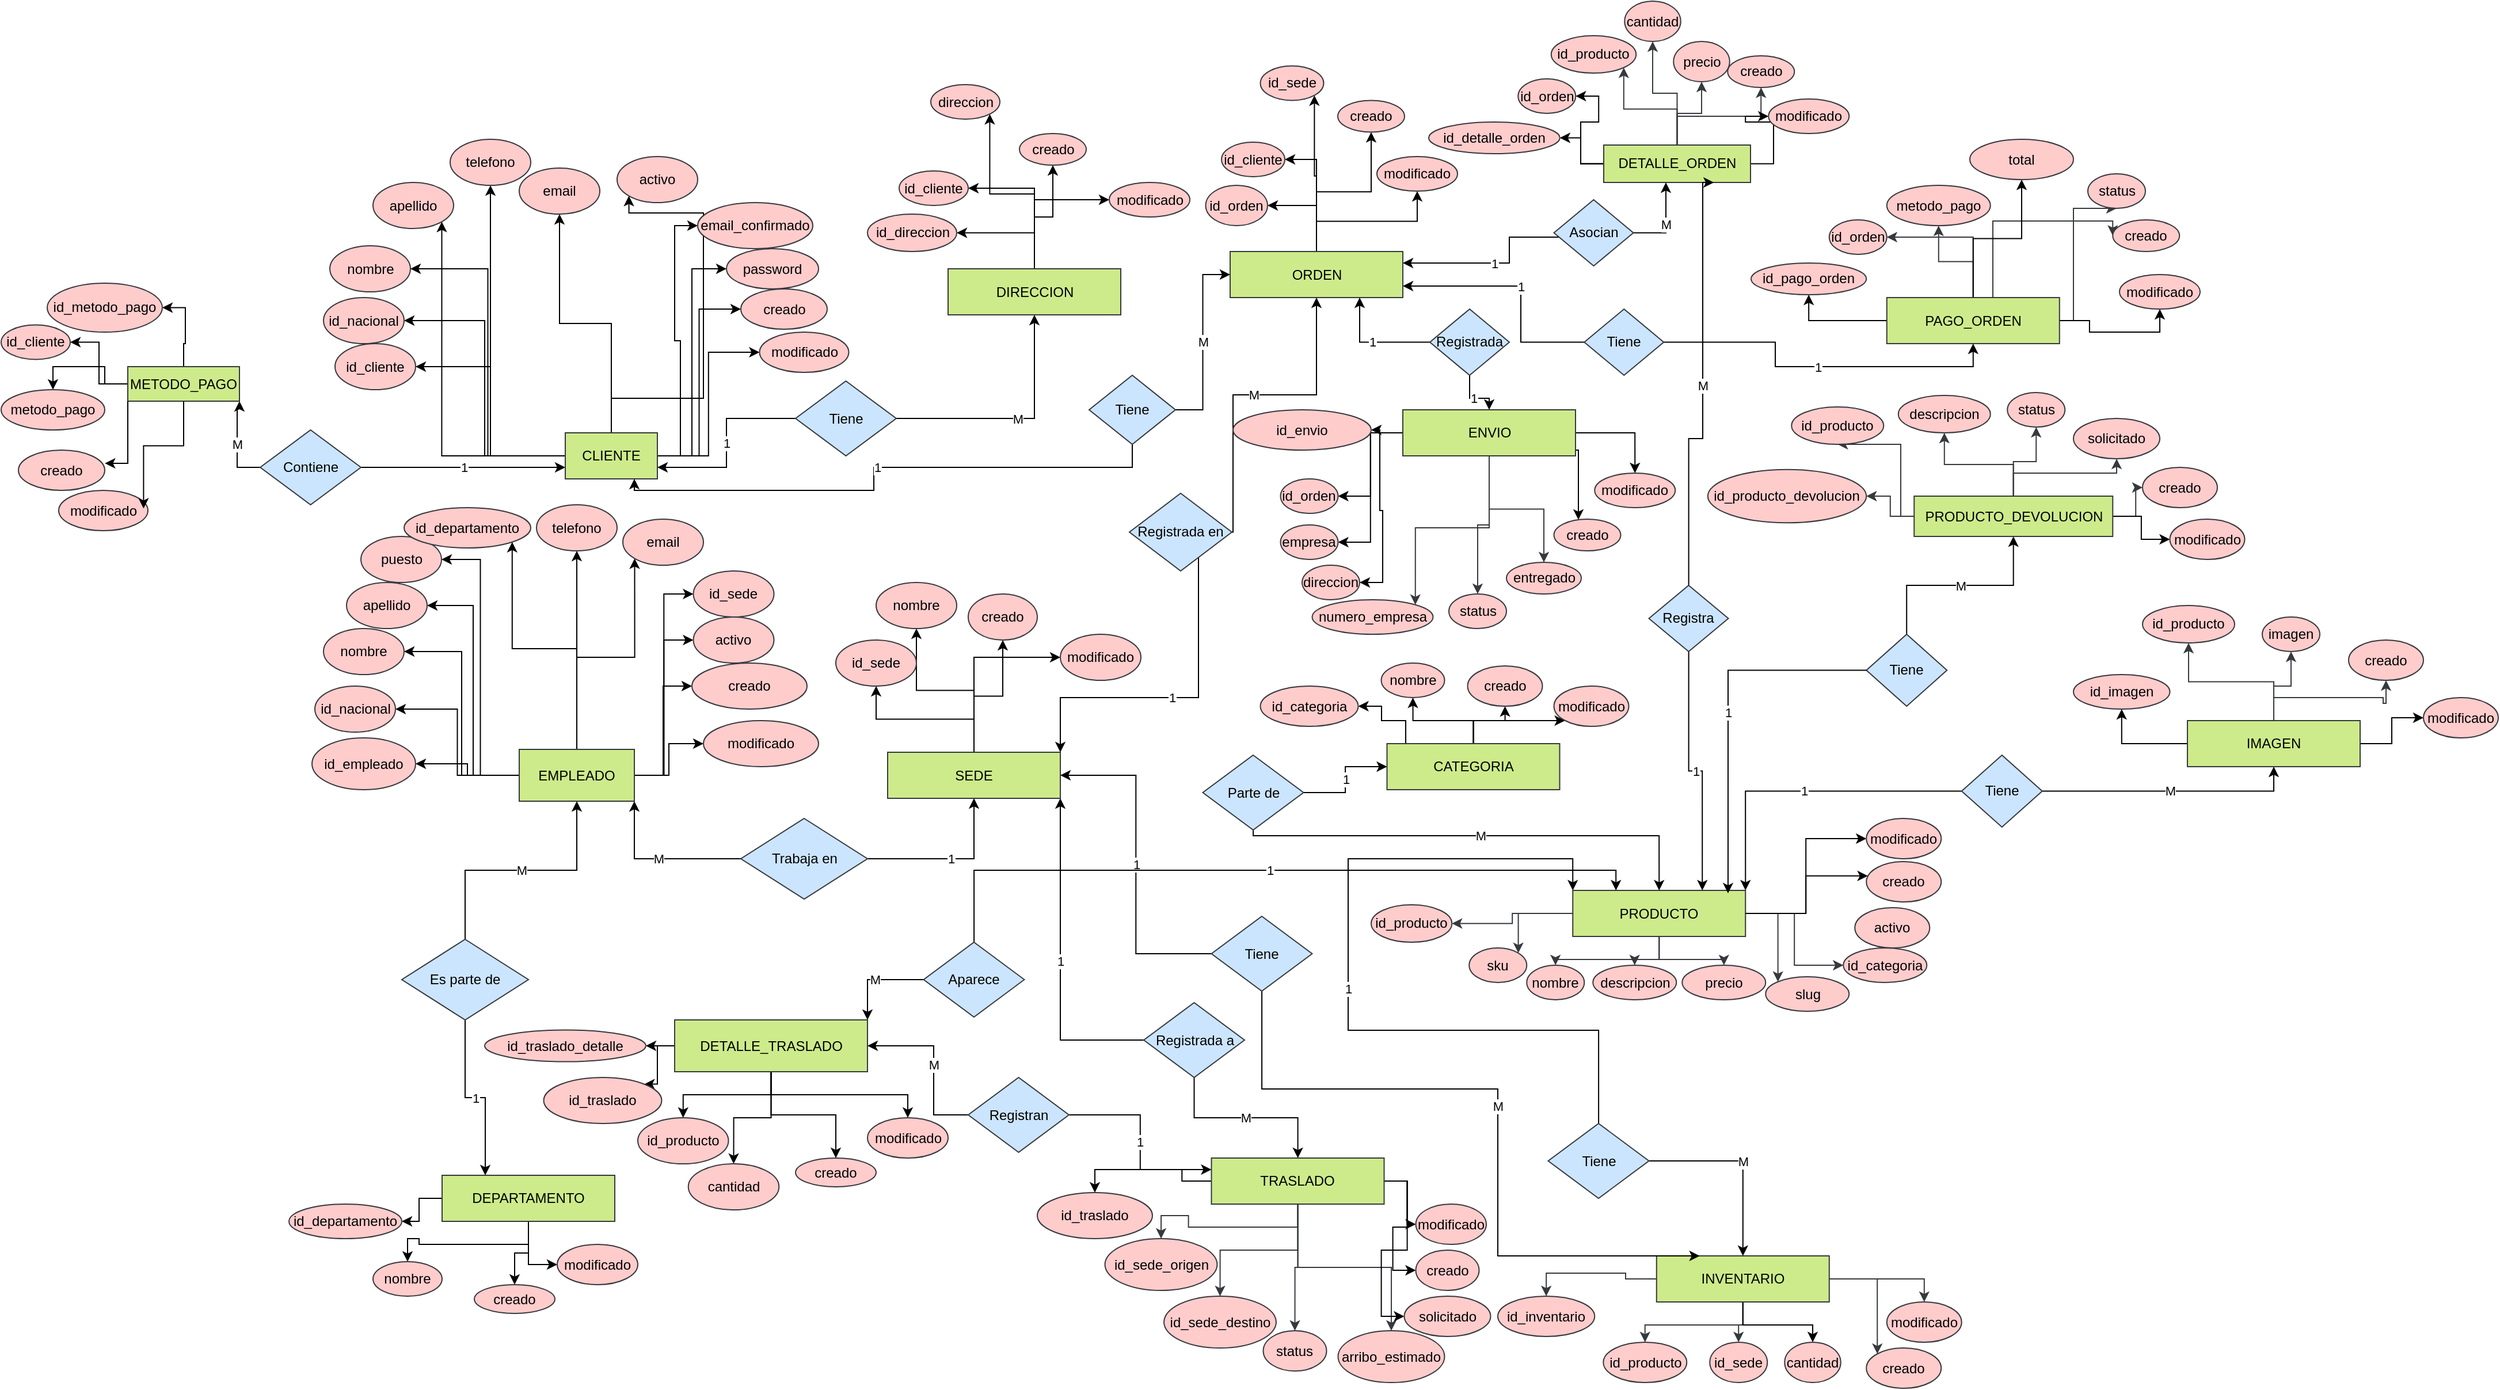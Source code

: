 <mxfile version="26.0.16">
  <diagram name="Página-1" id="fdRy8exkDGa6AhzQUCQz">
    <mxGraphModel dx="2103" dy="1823" grid="1" gridSize="10" guides="1" tooltips="1" connect="1" arrows="1" fold="1" page="1" pageScale="1" pageWidth="827" pageHeight="1169" math="0" shadow="0">
      <root>
        <mxCell id="0" />
        <mxCell id="1" parent="0" />
        <mxCell id="9Flou8zlX_ZpzNd3vt44-8" style="edgeStyle=orthogonalEdgeStyle;rounded=0;orthogonalLoop=1;jettySize=auto;html=1;" parent="1" source="9Flou8zlX_ZpzNd3vt44-1" target="9Flou8zlX_ZpzNd3vt44-7" edge="1">
          <mxGeometry relative="1" as="geometry" />
        </mxCell>
        <mxCell id="9Flou8zlX_ZpzNd3vt44-9" style="edgeStyle=orthogonalEdgeStyle;rounded=0;orthogonalLoop=1;jettySize=auto;html=1;entryX=0.5;entryY=1;entryDx=0;entryDy=0;" parent="1" source="9Flou8zlX_ZpzNd3vt44-1" target="9Flou8zlX_ZpzNd3vt44-5" edge="1">
          <mxGeometry relative="1" as="geometry" />
        </mxCell>
        <mxCell id="9Flou8zlX_ZpzNd3vt44-10" style="edgeStyle=orthogonalEdgeStyle;rounded=0;orthogonalLoop=1;jettySize=auto;html=1;entryX=1;entryY=1;entryDx=0;entryDy=0;" parent="1" source="9Flou8zlX_ZpzNd3vt44-1" target="9Flou8zlX_ZpzNd3vt44-6" edge="1">
          <mxGeometry relative="1" as="geometry" />
        </mxCell>
        <mxCell id="9Flou8zlX_ZpzNd3vt44-11" style="edgeStyle=orthogonalEdgeStyle;rounded=0;orthogonalLoop=1;jettySize=auto;html=1;entryX=1;entryY=0.5;entryDx=0;entryDy=0;" parent="1" source="9Flou8zlX_ZpzNd3vt44-1" target="9Flou8zlX_ZpzNd3vt44-2" edge="1">
          <mxGeometry relative="1" as="geometry" />
        </mxCell>
        <mxCell id="9Flou8zlX_ZpzNd3vt44-12" style="edgeStyle=orthogonalEdgeStyle;rounded=0;orthogonalLoop=1;jettySize=auto;html=1;entryX=1;entryY=0.5;entryDx=0;entryDy=0;" parent="1" source="9Flou8zlX_ZpzNd3vt44-1" target="9Flou8zlX_ZpzNd3vt44-3" edge="1">
          <mxGeometry relative="1" as="geometry" />
        </mxCell>
        <mxCell id="rqDRrIek9EEaIk5kHPsR-7" style="edgeStyle=orthogonalEdgeStyle;rounded=0;orthogonalLoop=1;jettySize=auto;html=1;entryX=1;entryY=0.5;entryDx=0;entryDy=0;" parent="1" source="9Flou8zlX_ZpzNd3vt44-1" target="9Flou8zlX_ZpzNd3vt44-4" edge="1">
          <mxGeometry relative="1" as="geometry" />
        </mxCell>
        <mxCell id="rqDRrIek9EEaIk5kHPsR-9" style="edgeStyle=orthogonalEdgeStyle;rounded=0;orthogonalLoop=1;jettySize=auto;html=1;entryX=0;entryY=1;entryDx=0;entryDy=0;" parent="1" source="9Flou8zlX_ZpzNd3vt44-1" target="rqDRrIek9EEaIk5kHPsR-1" edge="1">
          <mxGeometry relative="1" as="geometry">
            <Array as="points">
              <mxPoint x="470" y="220" />
              <mxPoint x="470" y="59" />
            </Array>
          </mxGeometry>
        </mxCell>
        <mxCell id="rqDRrIek9EEaIk5kHPsR-10" style="edgeStyle=orthogonalEdgeStyle;rounded=0;orthogonalLoop=1;jettySize=auto;html=1;entryX=0;entryY=0.5;entryDx=0;entryDy=0;" parent="1" source="9Flou8zlX_ZpzNd3vt44-1" target="rqDRrIek9EEaIk5kHPsR-2" edge="1">
          <mxGeometry relative="1" as="geometry" />
        </mxCell>
        <mxCell id="rqDRrIek9EEaIk5kHPsR-11" style="edgeStyle=orthogonalEdgeStyle;rounded=0;orthogonalLoop=1;jettySize=auto;html=1;entryX=0;entryY=0.5;entryDx=0;entryDy=0;" parent="1" source="9Flou8zlX_ZpzNd3vt44-1" target="rqDRrIek9EEaIk5kHPsR-5" edge="1">
          <mxGeometry relative="1" as="geometry" />
        </mxCell>
        <mxCell id="rqDRrIek9EEaIk5kHPsR-12" style="edgeStyle=orthogonalEdgeStyle;rounded=0;orthogonalLoop=1;jettySize=auto;html=1;entryX=0;entryY=0.5;entryDx=0;entryDy=0;" parent="1" source="9Flou8zlX_ZpzNd3vt44-1" target="rqDRrIek9EEaIk5kHPsR-6" edge="1">
          <mxGeometry relative="1" as="geometry" />
        </mxCell>
        <mxCell id="rqDRrIek9EEaIk5kHPsR-14" style="edgeStyle=orthogonalEdgeStyle;rounded=0;orthogonalLoop=1;jettySize=auto;html=1;entryX=0;entryY=0.5;entryDx=0;entryDy=0;" parent="1" source="9Flou8zlX_ZpzNd3vt44-1" target="rqDRrIek9EEaIk5kHPsR-13" edge="1">
          <mxGeometry relative="1" as="geometry" />
        </mxCell>
        <mxCell id="9Flou8zlX_ZpzNd3vt44-1" value="CLIENTE" style="rounded=0;whiteSpace=wrap;html=1;fillColor=#cdeb8b;strokeColor=#36393d;" parent="1" vertex="1">
          <mxGeometry x="350" y="250" width="80" height="40" as="geometry" />
        </mxCell>
        <mxCell id="9Flou8zlX_ZpzNd3vt44-2" value="nombre" style="ellipse;whiteSpace=wrap;html=1;fillColor=#ffcccc;strokeColor=#36393d;" parent="1" vertex="1">
          <mxGeometry x="145.5" y="87.5" width="70" height="40" as="geometry" />
        </mxCell>
        <mxCell id="9Flou8zlX_ZpzNd3vt44-3" value="id_nacional" style="ellipse;whiteSpace=wrap;html=1;fillColor=#ffcccc;strokeColor=#36393d;" parent="1" vertex="1">
          <mxGeometry x="140" y="132.5" width="70" height="40" as="geometry" />
        </mxCell>
        <mxCell id="9Flou8zlX_ZpzNd3vt44-4" value="id_cliente" style="ellipse;whiteSpace=wrap;html=1;fillColor=#ffcccc;strokeColor=#36393d;" parent="1" vertex="1">
          <mxGeometry x="150" y="172.5" width="70" height="40" as="geometry" />
        </mxCell>
        <mxCell id="9Flou8zlX_ZpzNd3vt44-5" value="email" style="ellipse;whiteSpace=wrap;html=1;fillColor=#ffcccc;strokeColor=#36393d;" parent="1" vertex="1">
          <mxGeometry x="310" y="20" width="70" height="40" as="geometry" />
        </mxCell>
        <mxCell id="9Flou8zlX_ZpzNd3vt44-6" value="apellido" style="ellipse;whiteSpace=wrap;html=1;fillColor=#ffcccc;strokeColor=#36393d;" parent="1" vertex="1">
          <mxGeometry x="183" y="32.5" width="70" height="40" as="geometry" />
        </mxCell>
        <mxCell id="9Flou8zlX_ZpzNd3vt44-7" value="telefono" style="ellipse;whiteSpace=wrap;html=1;fillColor=#ffcccc;strokeColor=#36393d;" parent="1" vertex="1">
          <mxGeometry x="250" y="-5" width="70" height="40" as="geometry" />
        </mxCell>
        <mxCell id="rqDRrIek9EEaIk5kHPsR-31" style="edgeStyle=orthogonalEdgeStyle;rounded=0;orthogonalLoop=1;jettySize=auto;html=1;entryX=1;entryY=0.5;entryDx=0;entryDy=0;" parent="1" source="9Flou8zlX_ZpzNd3vt44-37" target="rqDRrIek9EEaIk5kHPsR-20" edge="1">
          <mxGeometry relative="1" as="geometry" />
        </mxCell>
        <mxCell id="rqDRrIek9EEaIk5kHPsR-32" style="edgeStyle=orthogonalEdgeStyle;rounded=0;orthogonalLoop=1;jettySize=auto;html=1;entryX=1;entryY=0.5;entryDx=0;entryDy=0;" parent="1" source="9Flou8zlX_ZpzNd3vt44-37" target="rqDRrIek9EEaIk5kHPsR-19" edge="1">
          <mxGeometry relative="1" as="geometry" />
        </mxCell>
        <mxCell id="rqDRrIek9EEaIk5kHPsR-33" style="edgeStyle=orthogonalEdgeStyle;rounded=0;orthogonalLoop=1;jettySize=auto;html=1;entryX=1;entryY=0.5;entryDx=0;entryDy=0;" parent="1" source="9Flou8zlX_ZpzNd3vt44-37" target="rqDRrIek9EEaIk5kHPsR-18" edge="1">
          <mxGeometry relative="1" as="geometry" />
        </mxCell>
        <mxCell id="rqDRrIek9EEaIk5kHPsR-34" style="edgeStyle=orthogonalEdgeStyle;rounded=0;orthogonalLoop=1;jettySize=auto;html=1;entryX=1;entryY=0.5;entryDx=0;entryDy=0;" parent="1" source="9Flou8zlX_ZpzNd3vt44-37" target="rqDRrIek9EEaIk5kHPsR-21" edge="1">
          <mxGeometry relative="1" as="geometry" />
        </mxCell>
        <mxCell id="rqDRrIek9EEaIk5kHPsR-35" style="edgeStyle=orthogonalEdgeStyle;rounded=0;orthogonalLoop=1;jettySize=auto;html=1;entryX=1;entryY=0.5;entryDx=0;entryDy=0;" parent="1" source="9Flou8zlX_ZpzNd3vt44-37" target="rqDRrIek9EEaIk5kHPsR-22" edge="1">
          <mxGeometry relative="1" as="geometry" />
        </mxCell>
        <mxCell id="rqDRrIek9EEaIk5kHPsR-36" style="edgeStyle=orthogonalEdgeStyle;rounded=0;orthogonalLoop=1;jettySize=auto;html=1;entryX=1;entryY=1;entryDx=0;entryDy=0;" parent="1" source="9Flou8zlX_ZpzNd3vt44-37" target="rqDRrIek9EEaIk5kHPsR-23" edge="1">
          <mxGeometry relative="1" as="geometry" />
        </mxCell>
        <mxCell id="rqDRrIek9EEaIk5kHPsR-37" style="edgeStyle=orthogonalEdgeStyle;rounded=0;orthogonalLoop=1;jettySize=auto;html=1;entryX=0.5;entryY=1;entryDx=0;entryDy=0;" parent="1" source="9Flou8zlX_ZpzNd3vt44-37" target="rqDRrIek9EEaIk5kHPsR-24" edge="1">
          <mxGeometry relative="1" as="geometry" />
        </mxCell>
        <mxCell id="rqDRrIek9EEaIk5kHPsR-38" style="edgeStyle=orthogonalEdgeStyle;rounded=0;orthogonalLoop=1;jettySize=auto;html=1;entryX=0;entryY=1;entryDx=0;entryDy=0;" parent="1" source="9Flou8zlX_ZpzNd3vt44-37" target="rqDRrIek9EEaIk5kHPsR-25" edge="1">
          <mxGeometry relative="1" as="geometry" />
        </mxCell>
        <mxCell id="rqDRrIek9EEaIk5kHPsR-39" style="edgeStyle=orthogonalEdgeStyle;rounded=0;orthogonalLoop=1;jettySize=auto;html=1;entryX=0;entryY=0.5;entryDx=0;entryDy=0;" parent="1" source="9Flou8zlX_ZpzNd3vt44-37" target="rqDRrIek9EEaIk5kHPsR-27" edge="1">
          <mxGeometry relative="1" as="geometry" />
        </mxCell>
        <mxCell id="rqDRrIek9EEaIk5kHPsR-41" style="edgeStyle=orthogonalEdgeStyle;rounded=0;orthogonalLoop=1;jettySize=auto;html=1;entryX=0;entryY=0.5;entryDx=0;entryDy=0;" parent="1" source="9Flou8zlX_ZpzNd3vt44-37" target="rqDRrIek9EEaIk5kHPsR-28" edge="1">
          <mxGeometry relative="1" as="geometry" />
        </mxCell>
        <mxCell id="rqDRrIek9EEaIk5kHPsR-42" style="edgeStyle=orthogonalEdgeStyle;rounded=0;orthogonalLoop=1;jettySize=auto;html=1;entryX=0;entryY=0.5;entryDx=0;entryDy=0;" parent="1" source="9Flou8zlX_ZpzNd3vt44-37" target="rqDRrIek9EEaIk5kHPsR-29" edge="1">
          <mxGeometry relative="1" as="geometry" />
        </mxCell>
        <mxCell id="rqDRrIek9EEaIk5kHPsR-43" style="edgeStyle=orthogonalEdgeStyle;rounded=0;orthogonalLoop=1;jettySize=auto;html=1;entryX=0;entryY=0.5;entryDx=0;entryDy=0;" parent="1" source="9Flou8zlX_ZpzNd3vt44-37" target="rqDRrIek9EEaIk5kHPsR-30" edge="1">
          <mxGeometry relative="1" as="geometry" />
        </mxCell>
        <mxCell id="9Flou8zlX_ZpzNd3vt44-37" value="EMPLEADO" style="rounded=0;whiteSpace=wrap;html=1;fillColor=#cdeb8b;strokeColor=#36393d;" parent="1" vertex="1">
          <mxGeometry x="310" y="525" width="100" height="45" as="geometry" />
        </mxCell>
        <mxCell id="rqDRrIek9EEaIk5kHPsR-45" value="M" style="edgeStyle=orthogonalEdgeStyle;rounded=0;orthogonalLoop=1;jettySize=auto;html=1;entryX=0.5;entryY=1;entryDx=0;entryDy=0;" parent="1" source="nkQpO_JNfw3ojFU530y1-41" target="9Flou8zlX_ZpzNd3vt44-37" edge="1">
          <mxGeometry relative="1" as="geometry" />
        </mxCell>
        <mxCell id="rqDRrIek9EEaIk5kHPsR-216" value="1" style="edgeStyle=orthogonalEdgeStyle;rounded=0;orthogonalLoop=1;jettySize=auto;html=1;entryX=0.25;entryY=0;entryDx=0;entryDy=0;" parent="1" source="nkQpO_JNfw3ojFU530y1-41" target="rqDRrIek9EEaIk5kHPsR-44" edge="1">
          <mxGeometry relative="1" as="geometry" />
        </mxCell>
        <mxCell id="nkQpO_JNfw3ojFU530y1-41" value="Es parte de" style="rhombus;whiteSpace=wrap;html=1;fillColor=#cce5ff;strokeColor=#36393d;" parent="1" vertex="1">
          <mxGeometry x="208" y="690" width="110" height="70" as="geometry" />
        </mxCell>
        <mxCell id="rqDRrIek9EEaIk5kHPsR-1" value="activo" style="ellipse;whiteSpace=wrap;html=1;fillColor=#ffcccc;strokeColor=#36393d;" parent="1" vertex="1">
          <mxGeometry x="395" y="10" width="70" height="40" as="geometry" />
        </mxCell>
        <mxCell id="rqDRrIek9EEaIk5kHPsR-2" value="email_confirmado" style="ellipse;whiteSpace=wrap;html=1;fillColor=#ffcccc;strokeColor=#36393d;" parent="1" vertex="1">
          <mxGeometry x="465" y="50" width="100" height="40" as="geometry" />
        </mxCell>
        <mxCell id="rqDRrIek9EEaIk5kHPsR-5" value="creado" style="ellipse;whiteSpace=wrap;html=1;fillColor=#ffcccc;strokeColor=#36393d;" parent="1" vertex="1">
          <mxGeometry x="502.5" y="125" width="75" height="35" as="geometry" />
        </mxCell>
        <mxCell id="rqDRrIek9EEaIk5kHPsR-6" value="modificado" style="ellipse;whiteSpace=wrap;html=1;fillColor=#ffcccc;strokeColor=#36393d;" parent="1" vertex="1">
          <mxGeometry x="518.75" y="162.5" width="77.5" height="35" as="geometry" />
        </mxCell>
        <mxCell id="rqDRrIek9EEaIk5kHPsR-13" value="password" style="ellipse;whiteSpace=wrap;html=1;fillColor=#ffcccc;strokeColor=#36393d;" parent="1" vertex="1">
          <mxGeometry x="490" y="90" width="80" height="35" as="geometry" />
        </mxCell>
        <mxCell id="rqDRrIek9EEaIk5kHPsR-18" value="nombre" style="ellipse;whiteSpace=wrap;html=1;fillColor=#ffcccc;strokeColor=#36393d;" parent="1" vertex="1">
          <mxGeometry x="140" y="420" width="70" height="40" as="geometry" />
        </mxCell>
        <mxCell id="rqDRrIek9EEaIk5kHPsR-19" value="id_nacional" style="ellipse;whiteSpace=wrap;html=1;fillColor=#ffcccc;strokeColor=#36393d;" parent="1" vertex="1">
          <mxGeometry x="132.5" y="470" width="70" height="40" as="geometry" />
        </mxCell>
        <mxCell id="rqDRrIek9EEaIk5kHPsR-20" value="id_empleado" style="ellipse;whiteSpace=wrap;html=1;fillColor=#ffcccc;strokeColor=#36393d;" parent="1" vertex="1">
          <mxGeometry x="130" y="515" width="90" height="45" as="geometry" />
        </mxCell>
        <mxCell id="rqDRrIek9EEaIk5kHPsR-21" value="apellido" style="ellipse;whiteSpace=wrap;html=1;fillColor=#ffcccc;strokeColor=#36393d;" parent="1" vertex="1">
          <mxGeometry x="160" y="380" width="70" height="40" as="geometry" />
        </mxCell>
        <mxCell id="rqDRrIek9EEaIk5kHPsR-22" value="puesto" style="ellipse;whiteSpace=wrap;html=1;fillColor=#ffcccc;strokeColor=#36393d;" parent="1" vertex="1">
          <mxGeometry x="172.5" y="340" width="70" height="40" as="geometry" />
        </mxCell>
        <mxCell id="rqDRrIek9EEaIk5kHPsR-23" value="id_departamento" style="ellipse;whiteSpace=wrap;html=1;fillColor=#ffcccc;strokeColor=#36393d;" parent="1" vertex="1">
          <mxGeometry x="210" y="315" width="110" height="35" as="geometry" />
        </mxCell>
        <mxCell id="rqDRrIek9EEaIk5kHPsR-24" value="telefono" style="ellipse;whiteSpace=wrap;html=1;fillColor=#ffcccc;strokeColor=#36393d;" parent="1" vertex="1">
          <mxGeometry x="325" y="312.5" width="70" height="40" as="geometry" />
        </mxCell>
        <mxCell id="rqDRrIek9EEaIk5kHPsR-25" value="email" style="ellipse;whiteSpace=wrap;html=1;fillColor=#ffcccc;strokeColor=#36393d;" parent="1" vertex="1">
          <mxGeometry x="400" y="325" width="70" height="40" as="geometry" />
        </mxCell>
        <mxCell id="rqDRrIek9EEaIk5kHPsR-27" value="id_sede" style="ellipse;whiteSpace=wrap;html=1;fillColor=#ffcccc;strokeColor=#36393d;" parent="1" vertex="1">
          <mxGeometry x="461.25" y="370" width="70" height="40" as="geometry" />
        </mxCell>
        <mxCell id="rqDRrIek9EEaIk5kHPsR-28" value="activo" style="ellipse;whiteSpace=wrap;html=1;fillColor=#ffcccc;strokeColor=#36393d;" parent="1" vertex="1">
          <mxGeometry x="461.25" y="410" width="70" height="40" as="geometry" />
        </mxCell>
        <mxCell id="rqDRrIek9EEaIk5kHPsR-29" value="creado" style="ellipse;whiteSpace=wrap;html=1;fillColor=#ffcccc;strokeColor=#36393d;" parent="1" vertex="1">
          <mxGeometry x="460" y="450" width="100" height="40" as="geometry" />
        </mxCell>
        <mxCell id="rqDRrIek9EEaIk5kHPsR-30" value="modificado" style="ellipse;whiteSpace=wrap;html=1;fillColor=#ffcccc;strokeColor=#36393d;" parent="1" vertex="1">
          <mxGeometry x="470" y="500" width="100" height="40" as="geometry" />
        </mxCell>
        <mxCell id="rqDRrIek9EEaIk5kHPsR-51" style="edgeStyle=orthogonalEdgeStyle;rounded=0;orthogonalLoop=1;jettySize=auto;html=1;" parent="1" source="rqDRrIek9EEaIk5kHPsR-44" target="rqDRrIek9EEaIk5kHPsR-48" edge="1">
          <mxGeometry relative="1" as="geometry" />
        </mxCell>
        <mxCell id="rqDRrIek9EEaIk5kHPsR-52" style="edgeStyle=orthogonalEdgeStyle;rounded=0;orthogonalLoop=1;jettySize=auto;html=1;" parent="1" source="rqDRrIek9EEaIk5kHPsR-44" target="rqDRrIek9EEaIk5kHPsR-49" edge="1">
          <mxGeometry relative="1" as="geometry" />
        </mxCell>
        <mxCell id="rqDRrIek9EEaIk5kHPsR-73" style="edgeStyle=orthogonalEdgeStyle;rounded=0;orthogonalLoop=1;jettySize=auto;html=1;entryX=0;entryY=0.5;entryDx=0;entryDy=0;" parent="1" source="rqDRrIek9EEaIk5kHPsR-44" target="rqDRrIek9EEaIk5kHPsR-50" edge="1">
          <mxGeometry relative="1" as="geometry" />
        </mxCell>
        <mxCell id="rqDRrIek9EEaIk5kHPsR-187" style="edgeStyle=orthogonalEdgeStyle;rounded=0;orthogonalLoop=1;jettySize=auto;html=1;" parent="1" source="rqDRrIek9EEaIk5kHPsR-44" target="rqDRrIek9EEaIk5kHPsR-54" edge="1">
          <mxGeometry relative="1" as="geometry" />
        </mxCell>
        <mxCell id="rqDRrIek9EEaIk5kHPsR-44" value="DEPARTAMENTO" style="rounded=0;whiteSpace=wrap;html=1;fillColor=#cdeb8b;strokeColor=#36393d;" parent="1" vertex="1">
          <mxGeometry x="243" y="895" width="150" height="40" as="geometry" />
        </mxCell>
        <mxCell id="rqDRrIek9EEaIk5kHPsR-61" style="edgeStyle=orthogonalEdgeStyle;rounded=0;orthogonalLoop=1;jettySize=auto;html=1;entryX=0.5;entryY=1;entryDx=0;entryDy=0;" parent="1" source="rqDRrIek9EEaIk5kHPsR-47" target="rqDRrIek9EEaIk5kHPsR-59" edge="1">
          <mxGeometry relative="1" as="geometry" />
        </mxCell>
        <mxCell id="rqDRrIek9EEaIk5kHPsR-62" style="edgeStyle=orthogonalEdgeStyle;rounded=0;orthogonalLoop=1;jettySize=auto;html=1;entryX=0.5;entryY=1;entryDx=0;entryDy=0;" parent="1" source="rqDRrIek9EEaIk5kHPsR-47" target="rqDRrIek9EEaIk5kHPsR-56" edge="1">
          <mxGeometry relative="1" as="geometry" />
        </mxCell>
        <mxCell id="rqDRrIek9EEaIk5kHPsR-63" style="edgeStyle=orthogonalEdgeStyle;rounded=0;orthogonalLoop=1;jettySize=auto;html=1;entryX=0.5;entryY=1;entryDx=0;entryDy=0;" parent="1" source="rqDRrIek9EEaIk5kHPsR-47" target="rqDRrIek9EEaIk5kHPsR-57" edge="1">
          <mxGeometry relative="1" as="geometry" />
        </mxCell>
        <mxCell id="rqDRrIek9EEaIk5kHPsR-64" style="edgeStyle=orthogonalEdgeStyle;rounded=0;orthogonalLoop=1;jettySize=auto;html=1;entryX=0;entryY=0.5;entryDx=0;entryDy=0;" parent="1" source="rqDRrIek9EEaIk5kHPsR-47" target="rqDRrIek9EEaIk5kHPsR-58" edge="1">
          <mxGeometry relative="1" as="geometry" />
        </mxCell>
        <mxCell id="rqDRrIek9EEaIk5kHPsR-47" value="SEDE" style="rounded=0;whiteSpace=wrap;html=1;fillColor=#cdeb8b;strokeColor=#36393d;" parent="1" vertex="1">
          <mxGeometry x="630" y="527.5" width="150" height="40" as="geometry" />
        </mxCell>
        <mxCell id="rqDRrIek9EEaIk5kHPsR-48" value="nombre" style="ellipse;whiteSpace=wrap;html=1;fillColor=#ffcccc;strokeColor=#36393d;" parent="1" vertex="1">
          <mxGeometry x="183" y="970" width="60" height="30" as="geometry" />
        </mxCell>
        <mxCell id="rqDRrIek9EEaIk5kHPsR-49" value="creado" style="ellipse;whiteSpace=wrap;html=1;fillColor=#ffcccc;strokeColor=#36393d;" parent="1" vertex="1">
          <mxGeometry x="271" y="990" width="70" height="25" as="geometry" />
        </mxCell>
        <mxCell id="rqDRrIek9EEaIk5kHPsR-50" value="modificado" style="ellipse;whiteSpace=wrap;html=1;fillColor=#ffcccc;strokeColor=#36393d;" parent="1" vertex="1">
          <mxGeometry x="343" y="955" width="70" height="35" as="geometry" />
        </mxCell>
        <mxCell id="rqDRrIek9EEaIk5kHPsR-54" value="id_departamento" style="ellipse;whiteSpace=wrap;html=1;fillColor=#ffcccc;strokeColor=#36393d;" parent="1" vertex="1">
          <mxGeometry x="110" y="920" width="98" height="30" as="geometry" />
        </mxCell>
        <mxCell id="rqDRrIek9EEaIk5kHPsR-56" value="nombre" style="ellipse;whiteSpace=wrap;html=1;fillColor=#ffcccc;strokeColor=#36393d;" parent="1" vertex="1">
          <mxGeometry x="620" y="380" width="70" height="40" as="geometry" />
        </mxCell>
        <mxCell id="rqDRrIek9EEaIk5kHPsR-57" value="creado" style="ellipse;whiteSpace=wrap;html=1;fillColor=#ffcccc;strokeColor=#36393d;" parent="1" vertex="1">
          <mxGeometry x="700" y="390" width="60" height="40" as="geometry" />
        </mxCell>
        <mxCell id="rqDRrIek9EEaIk5kHPsR-58" value="modificado" style="ellipse;whiteSpace=wrap;html=1;fillColor=#ffcccc;strokeColor=#36393d;" parent="1" vertex="1">
          <mxGeometry x="780" y="425" width="70" height="40" as="geometry" />
        </mxCell>
        <mxCell id="rqDRrIek9EEaIk5kHPsR-59" value="id_sede" style="ellipse;whiteSpace=wrap;html=1;fillColor=#ffcccc;strokeColor=#36393d;" parent="1" vertex="1">
          <mxGeometry x="585" y="430" width="70" height="40" as="geometry" />
        </mxCell>
        <mxCell id="rqDRrIek9EEaIk5kHPsR-66" value="M" style="edgeStyle=orthogonalEdgeStyle;rounded=0;orthogonalLoop=1;jettySize=auto;html=1;entryX=1;entryY=1;entryDx=0;entryDy=0;" parent="1" source="rqDRrIek9EEaIk5kHPsR-65" target="9Flou8zlX_ZpzNd3vt44-37" edge="1">
          <mxGeometry relative="1" as="geometry" />
        </mxCell>
        <mxCell id="rqDRrIek9EEaIk5kHPsR-67" value="1" style="edgeStyle=orthogonalEdgeStyle;rounded=0;orthogonalLoop=1;jettySize=auto;html=1;" parent="1" source="rqDRrIek9EEaIk5kHPsR-65" target="rqDRrIek9EEaIk5kHPsR-47" edge="1">
          <mxGeometry relative="1" as="geometry" />
        </mxCell>
        <mxCell id="rqDRrIek9EEaIk5kHPsR-65" value="Trabaja en" style="rhombus;whiteSpace=wrap;html=1;fillColor=#cce5ff;strokeColor=#36393d;" parent="1" vertex="1">
          <mxGeometry x="502.5" y="585" width="110" height="70" as="geometry" />
        </mxCell>
        <mxCell id="rqDRrIek9EEaIk5kHPsR-76" style="edgeStyle=orthogonalEdgeStyle;rounded=0;orthogonalLoop=1;jettySize=auto;html=1;" parent="1" source="rqDRrIek9EEaIk5kHPsR-68" target="rqDRrIek9EEaIk5kHPsR-69" edge="1">
          <mxGeometry relative="1" as="geometry" />
        </mxCell>
        <mxCell id="rqDRrIek9EEaIk5kHPsR-77" style="edgeStyle=orthogonalEdgeStyle;rounded=0;orthogonalLoop=1;jettySize=auto;html=1;" parent="1" source="rqDRrIek9EEaIk5kHPsR-68" target="rqDRrIek9EEaIk5kHPsR-70" edge="1">
          <mxGeometry relative="1" as="geometry" />
        </mxCell>
        <mxCell id="rqDRrIek9EEaIk5kHPsR-131" style="edgeStyle=orthogonalEdgeStyle;rounded=0;orthogonalLoop=1;jettySize=auto;html=1;entryX=0;entryY=1;entryDx=0;entryDy=0;" parent="1" source="rqDRrIek9EEaIk5kHPsR-68" target="rqDRrIek9EEaIk5kHPsR-71" edge="1">
          <mxGeometry relative="1" as="geometry" />
        </mxCell>
        <mxCell id="dX_XakJwU45S215maQ5z-3" style="edgeStyle=orthogonalEdgeStyle;rounded=0;orthogonalLoop=1;jettySize=auto;html=1;entryX=1;entryY=0.5;entryDx=0;entryDy=0;" parent="1" source="rqDRrIek9EEaIk5kHPsR-68" target="rqDRrIek9EEaIk5kHPsR-72" edge="1">
          <mxGeometry relative="1" as="geometry">
            <Array as="points">
              <mxPoint x="1080" y="500" />
              <mxPoint x="1059" y="500" />
              <mxPoint x="1059" y="488" />
            </Array>
          </mxGeometry>
        </mxCell>
        <mxCell id="rqDRrIek9EEaIk5kHPsR-68" value="CATEGORIA" style="rounded=0;whiteSpace=wrap;html=1;fillColor=#cdeb8b;strokeColor=#36393d;" parent="1" vertex="1">
          <mxGeometry x="1063.75" y="520" width="150" height="40" as="geometry" />
        </mxCell>
        <mxCell id="rqDRrIek9EEaIk5kHPsR-69" value="nombre" style="ellipse;whiteSpace=wrap;html=1;fillColor=#ffcccc;strokeColor=#36393d;" parent="1" vertex="1">
          <mxGeometry x="1058.75" y="450" width="55" height="30" as="geometry" />
        </mxCell>
        <mxCell id="rqDRrIek9EEaIk5kHPsR-70" value="creado" style="ellipse;whiteSpace=wrap;html=1;fillColor=#ffcccc;strokeColor=#36393d;" parent="1" vertex="1">
          <mxGeometry x="1133.75" y="452.5" width="65" height="35" as="geometry" />
        </mxCell>
        <mxCell id="rqDRrIek9EEaIk5kHPsR-71" value="modificado" style="ellipse;whiteSpace=wrap;html=1;fillColor=#ffcccc;strokeColor=#36393d;" parent="1" vertex="1">
          <mxGeometry x="1208.75" y="470" width="65" height="35" as="geometry" />
        </mxCell>
        <mxCell id="rqDRrIek9EEaIk5kHPsR-72" value="id_categoria" style="ellipse;whiteSpace=wrap;html=1;fillColor=#ffcccc;strokeColor=#36393d;" parent="1" vertex="1">
          <mxGeometry x="953.75" y="470" width="85" height="35" as="geometry" />
        </mxCell>
        <mxCell id="rqDRrIek9EEaIk5kHPsR-166" style="edgeStyle=orthogonalEdgeStyle;rounded=0;orthogonalLoop=1;jettySize=auto;html=1;entryX=1;entryY=0.5;entryDx=0;entryDy=0;" parent="1" source="rqDRrIek9EEaIk5kHPsR-79" target="rqDRrIek9EEaIk5kHPsR-80" edge="1">
          <mxGeometry relative="1" as="geometry" />
        </mxCell>
        <mxCell id="rqDRrIek9EEaIk5kHPsR-167" style="edgeStyle=orthogonalEdgeStyle;rounded=0;orthogonalLoop=1;jettySize=auto;html=1;entryX=1;entryY=0.5;entryDx=0;entryDy=0;" parent="1" source="rqDRrIek9EEaIk5kHPsR-79" target="rqDRrIek9EEaIk5kHPsR-81" edge="1">
          <mxGeometry relative="1" as="geometry" />
        </mxCell>
        <mxCell id="rqDRrIek9EEaIk5kHPsR-168" style="edgeStyle=orthogonalEdgeStyle;rounded=0;orthogonalLoop=1;jettySize=auto;html=1;entryX=1;entryY=1;entryDx=0;entryDy=0;" parent="1" source="rqDRrIek9EEaIk5kHPsR-79" target="rqDRrIek9EEaIk5kHPsR-83" edge="1">
          <mxGeometry relative="1" as="geometry" />
        </mxCell>
        <mxCell id="rqDRrIek9EEaIk5kHPsR-169" style="edgeStyle=orthogonalEdgeStyle;rounded=0;orthogonalLoop=1;jettySize=auto;html=1;entryX=0.5;entryY=1;entryDx=0;entryDy=0;" parent="1" source="rqDRrIek9EEaIk5kHPsR-79" target="rqDRrIek9EEaIk5kHPsR-86" edge="1">
          <mxGeometry relative="1" as="geometry" />
        </mxCell>
        <mxCell id="rqDRrIek9EEaIk5kHPsR-170" style="edgeStyle=orthogonalEdgeStyle;rounded=0;orthogonalLoop=1;jettySize=auto;html=1;entryX=0;entryY=0.5;entryDx=0;entryDy=0;" parent="1" source="rqDRrIek9EEaIk5kHPsR-79" target="rqDRrIek9EEaIk5kHPsR-87" edge="1">
          <mxGeometry relative="1" as="geometry" />
        </mxCell>
        <mxCell id="rqDRrIek9EEaIk5kHPsR-79" value="DIRECCION" style="rounded=0;whiteSpace=wrap;html=1;fillColor=#cdeb8b;strokeColor=#36393d;" parent="1" vertex="1">
          <mxGeometry x="682.5" y="107.5" width="150" height="40" as="geometry" />
        </mxCell>
        <mxCell id="rqDRrIek9EEaIk5kHPsR-80" value="id_direccion" style="ellipse;whiteSpace=wrap;html=1;fillColor=#ffcccc;strokeColor=#36393d;" parent="1" vertex="1">
          <mxGeometry x="612.5" y="60" width="77.5" height="32.5" as="geometry" />
        </mxCell>
        <mxCell id="rqDRrIek9EEaIk5kHPsR-81" value="id_cliente" style="ellipse;whiteSpace=wrap;html=1;fillColor=#ffcccc;strokeColor=#36393d;" parent="1" vertex="1">
          <mxGeometry x="640" y="22.5" width="60" height="30" as="geometry" />
        </mxCell>
        <mxCell id="rqDRrIek9EEaIk5kHPsR-83" value="direccion" style="ellipse;whiteSpace=wrap;html=1;fillColor=#ffcccc;strokeColor=#36393d;" parent="1" vertex="1">
          <mxGeometry x="667.5" y="-52.5" width="60" height="30" as="geometry" />
        </mxCell>
        <mxCell id="rqDRrIek9EEaIk5kHPsR-86" value="creado" style="ellipse;whiteSpace=wrap;html=1;fillColor=#ffcccc;strokeColor=#36393d;" parent="1" vertex="1">
          <mxGeometry x="744.5" y="-10" width="58" height="27.5" as="geometry" />
        </mxCell>
        <mxCell id="rqDRrIek9EEaIk5kHPsR-87" value="modificado" style="ellipse;whiteSpace=wrap;html=1;fillColor=#ffcccc;strokeColor=#36393d;" parent="1" vertex="1">
          <mxGeometry x="822.5" y="32.5" width="70" height="30" as="geometry" />
        </mxCell>
        <mxCell id="rqDRrIek9EEaIk5kHPsR-95" value="M" style="edgeStyle=orthogonalEdgeStyle;rounded=0;orthogonalLoop=1;jettySize=auto;html=1;entryX=0.5;entryY=1;entryDx=0;entryDy=0;" parent="1" source="rqDRrIek9EEaIk5kHPsR-93" target="rqDRrIek9EEaIk5kHPsR-79" edge="1">
          <mxGeometry relative="1" as="geometry" />
        </mxCell>
        <mxCell id="rqDRrIek9EEaIk5kHPsR-181" value="1" style="edgeStyle=orthogonalEdgeStyle;rounded=0;orthogonalLoop=1;jettySize=auto;html=1;entryX=1;entryY=0.75;entryDx=0;entryDy=0;" parent="1" source="rqDRrIek9EEaIk5kHPsR-93" target="9Flou8zlX_ZpzNd3vt44-1" edge="1">
          <mxGeometry relative="1" as="geometry" />
        </mxCell>
        <mxCell id="rqDRrIek9EEaIk5kHPsR-93" value="Tiene" style="rhombus;whiteSpace=wrap;html=1;fillColor=#cce5ff;strokeColor=#36393d;" parent="1" vertex="1">
          <mxGeometry x="550" y="205" width="87.5" height="65" as="geometry" />
        </mxCell>
        <mxCell id="rqDRrIek9EEaIk5kHPsR-106" style="edgeStyle=orthogonalEdgeStyle;rounded=0;orthogonalLoop=1;jettySize=auto;html=1;fillColor=#ffcccc;strokeColor=#36393d;" parent="1" source="rqDRrIek9EEaIk5kHPsR-96" target="rqDRrIek9EEaIk5kHPsR-99" edge="1">
          <mxGeometry relative="1" as="geometry" />
        </mxCell>
        <mxCell id="rqDRrIek9EEaIk5kHPsR-107" style="edgeStyle=orthogonalEdgeStyle;rounded=0;orthogonalLoop=1;jettySize=auto;html=1;fillColor=#ffcccc;strokeColor=#36393d;" parent="1" source="rqDRrIek9EEaIk5kHPsR-96" target="rqDRrIek9EEaIk5kHPsR-102" edge="1">
          <mxGeometry relative="1" as="geometry" />
        </mxCell>
        <mxCell id="rqDRrIek9EEaIk5kHPsR-108" style="edgeStyle=orthogonalEdgeStyle;rounded=0;orthogonalLoop=1;jettySize=auto;html=1;fillColor=#ffcccc;strokeColor=#36393d;" parent="1" source="rqDRrIek9EEaIk5kHPsR-96" target="rqDRrIek9EEaIk5kHPsR-103" edge="1">
          <mxGeometry relative="1" as="geometry" />
        </mxCell>
        <mxCell id="rqDRrIek9EEaIk5kHPsR-109" style="edgeStyle=orthogonalEdgeStyle;rounded=0;orthogonalLoop=1;jettySize=auto;html=1;" parent="1" source="rqDRrIek9EEaIk5kHPsR-96" target="rqDRrIek9EEaIk5kHPsR-104" edge="1">
          <mxGeometry relative="1" as="geometry" />
        </mxCell>
        <mxCell id="rqDRrIek9EEaIk5kHPsR-287" style="edgeStyle=orthogonalEdgeStyle;rounded=0;orthogonalLoop=1;jettySize=auto;html=1;" parent="1" source="rqDRrIek9EEaIk5kHPsR-96" target="rqDRrIek9EEaIk5kHPsR-286" edge="1">
          <mxGeometry relative="1" as="geometry" />
        </mxCell>
        <mxCell id="rqDRrIek9EEaIk5kHPsR-96" value="IMAGEN" style="rounded=0;whiteSpace=wrap;html=1;fillColor=#cdeb8b;strokeColor=#36393d;" parent="1" vertex="1">
          <mxGeometry x="1759" y="500" width="150" height="40" as="geometry" />
        </mxCell>
        <mxCell id="rqDRrIek9EEaIk5kHPsR-99" value="id_producto" style="ellipse;whiteSpace=wrap;html=1;fillColor=#ffcccc;strokeColor=#36393d;" parent="1" vertex="1">
          <mxGeometry x="1720" y="400" width="80" height="32.5" as="geometry" />
        </mxCell>
        <mxCell id="rqDRrIek9EEaIk5kHPsR-102" value="imagen" style="ellipse;whiteSpace=wrap;html=1;fillColor=#ffcccc;strokeColor=#36393d;" parent="1" vertex="1">
          <mxGeometry x="1824" y="410" width="50" height="30" as="geometry" />
        </mxCell>
        <mxCell id="rqDRrIek9EEaIk5kHPsR-103" value="creado" style="ellipse;whiteSpace=wrap;html=1;fillColor=#ffcccc;strokeColor=#36393d;" parent="1" vertex="1">
          <mxGeometry x="1899" y="430" width="65" height="35" as="geometry" />
        </mxCell>
        <mxCell id="rqDRrIek9EEaIk5kHPsR-104" value="modificado" style="ellipse;whiteSpace=wrap;html=1;fillColor=#ffcccc;strokeColor=#36393d;" parent="1" vertex="1">
          <mxGeometry x="1964" y="480" width="65" height="35" as="geometry" />
        </mxCell>
        <mxCell id="rqDRrIek9EEaIk5kHPsR-122" style="edgeStyle=orthogonalEdgeStyle;rounded=0;orthogonalLoop=1;jettySize=auto;html=1;entryX=1;entryY=0;entryDx=0;entryDy=0;fillColor=#ffcccc;strokeColor=#36393d;" parent="1" source="rqDRrIek9EEaIk5kHPsR-110" target="rqDRrIek9EEaIk5kHPsR-113" edge="1">
          <mxGeometry relative="1" as="geometry" />
        </mxCell>
        <mxCell id="rqDRrIek9EEaIk5kHPsR-123" style="edgeStyle=orthogonalEdgeStyle;rounded=0;orthogonalLoop=1;jettySize=auto;html=1;entryX=0.5;entryY=0;entryDx=0;entryDy=0;fillColor=#ffcccc;strokeColor=#36393d;" parent="1" source="rqDRrIek9EEaIk5kHPsR-110" target="rqDRrIek9EEaIk5kHPsR-115" edge="1">
          <mxGeometry relative="1" as="geometry" />
        </mxCell>
        <mxCell id="rqDRrIek9EEaIk5kHPsR-124" style="edgeStyle=orthogonalEdgeStyle;rounded=0;orthogonalLoop=1;jettySize=auto;html=1;fillColor=#ffcccc;strokeColor=#36393d;" parent="1" source="rqDRrIek9EEaIk5kHPsR-110" target="rqDRrIek9EEaIk5kHPsR-116" edge="1">
          <mxGeometry relative="1" as="geometry" />
        </mxCell>
        <mxCell id="rqDRrIek9EEaIk5kHPsR-125" style="edgeStyle=orthogonalEdgeStyle;rounded=0;orthogonalLoop=1;jettySize=auto;html=1;entryX=0.5;entryY=0;entryDx=0;entryDy=0;fillColor=#ffcccc;strokeColor=#36393d;" parent="1" source="rqDRrIek9EEaIk5kHPsR-110" target="rqDRrIek9EEaIk5kHPsR-117" edge="1">
          <mxGeometry relative="1" as="geometry" />
        </mxCell>
        <mxCell id="rqDRrIek9EEaIk5kHPsR-127" style="edgeStyle=orthogonalEdgeStyle;rounded=0;orthogonalLoop=1;jettySize=auto;html=1;entryX=0;entryY=0.5;entryDx=0;entryDy=0;" parent="1" source="rqDRrIek9EEaIk5kHPsR-110" target="rqDRrIek9EEaIk5kHPsR-120" edge="1">
          <mxGeometry relative="1" as="geometry" />
        </mxCell>
        <mxCell id="rqDRrIek9EEaIk5kHPsR-128" style="edgeStyle=orthogonalEdgeStyle;rounded=0;orthogonalLoop=1;jettySize=auto;html=1;entryX=0;entryY=0;entryDx=0;entryDy=0;fillColor=#ffcccc;strokeColor=#36393d;" parent="1" source="rqDRrIek9EEaIk5kHPsR-110" target="rqDRrIek9EEaIk5kHPsR-118" edge="1">
          <mxGeometry relative="1" as="geometry" />
        </mxCell>
        <mxCell id="rqDRrIek9EEaIk5kHPsR-135" style="edgeStyle=orthogonalEdgeStyle;rounded=0;orthogonalLoop=1;jettySize=auto;html=1;entryX=0;entryY=0.5;entryDx=0;entryDy=0;fillColor=#ffcccc;strokeColor=#36393d;" parent="1" source="rqDRrIek9EEaIk5kHPsR-110" target="rqDRrIek9EEaIk5kHPsR-134" edge="1">
          <mxGeometry relative="1" as="geometry" />
        </mxCell>
        <mxCell id="rqDRrIek9EEaIk5kHPsR-214" style="edgeStyle=orthogonalEdgeStyle;rounded=0;orthogonalLoop=1;jettySize=auto;html=1;entryX=1;entryY=0.5;entryDx=0;entryDy=0;fillColor=#ffcccc;strokeColor=#36393d;" parent="1" source="rqDRrIek9EEaIk5kHPsR-110" target="rqDRrIek9EEaIk5kHPsR-112" edge="1">
          <mxGeometry relative="1" as="geometry" />
        </mxCell>
        <mxCell id="rqDRrIek9EEaIk5kHPsR-110" value="PRODUCTO" style="rounded=0;whiteSpace=wrap;html=1;fillColor=#cdeb8b;strokeColor=#36393d;" parent="1" vertex="1">
          <mxGeometry x="1225.13" y="647.5" width="150" height="40" as="geometry" />
        </mxCell>
        <mxCell id="rqDRrIek9EEaIk5kHPsR-112" value="id_producto" style="ellipse;whiteSpace=wrap;html=1;fillColor=#ffcccc;strokeColor=#36393d;" parent="1" vertex="1">
          <mxGeometry x="1050" y="660" width="70.13" height="32.5" as="geometry" />
        </mxCell>
        <mxCell id="rqDRrIek9EEaIk5kHPsR-113" value="sku" style="ellipse;whiteSpace=wrap;html=1;fillColor=#ffcccc;strokeColor=#36393d;" parent="1" vertex="1">
          <mxGeometry x="1135.13" y="697.5" width="50" height="30" as="geometry" />
        </mxCell>
        <mxCell id="rqDRrIek9EEaIk5kHPsR-115" value="nombre" style="ellipse;whiteSpace=wrap;html=1;fillColor=#ffcccc;strokeColor=#36393d;" parent="1" vertex="1">
          <mxGeometry x="1185.13" y="712.5" width="50" height="30" as="geometry" />
        </mxCell>
        <mxCell id="rqDRrIek9EEaIk5kHPsR-116" value="descripcion" style="ellipse;whiteSpace=wrap;html=1;fillColor=#ffcccc;strokeColor=#36393d;" parent="1" vertex="1">
          <mxGeometry x="1242.63" y="712.5" width="72.5" height="30" as="geometry" />
        </mxCell>
        <mxCell id="rqDRrIek9EEaIk5kHPsR-117" value="precio" style="ellipse;whiteSpace=wrap;html=1;fillColor=#ffcccc;strokeColor=#36393d;" parent="1" vertex="1">
          <mxGeometry x="1320.13" y="712.5" width="72.5" height="30" as="geometry" />
        </mxCell>
        <mxCell id="rqDRrIek9EEaIk5kHPsR-118" value="slug" style="ellipse;whiteSpace=wrap;html=1;fillColor=#ffcccc;strokeColor=#36393d;" parent="1" vertex="1">
          <mxGeometry x="1392.63" y="722.5" width="72.5" height="30" as="geometry" />
        </mxCell>
        <mxCell id="rqDRrIek9EEaIk5kHPsR-119" value="creado" style="ellipse;whiteSpace=wrap;html=1;fillColor=#ffcccc;strokeColor=#36393d;" parent="1" vertex="1">
          <mxGeometry x="1480.13" y="622.5" width="65" height="35" as="geometry" />
        </mxCell>
        <mxCell id="rqDRrIek9EEaIk5kHPsR-120" value="modificado" style="ellipse;whiteSpace=wrap;html=1;fillColor=#ffcccc;strokeColor=#36393d;" parent="1" vertex="1">
          <mxGeometry x="1480.13" y="585" width="65" height="35" as="geometry" />
        </mxCell>
        <mxCell id="rqDRrIek9EEaIk5kHPsR-126" style="edgeStyle=orthogonalEdgeStyle;rounded=0;orthogonalLoop=1;jettySize=auto;html=1;entryX=0.019;entryY=0.355;entryDx=0;entryDy=0;entryPerimeter=0;" parent="1" source="rqDRrIek9EEaIk5kHPsR-110" target="rqDRrIek9EEaIk5kHPsR-119" edge="1">
          <mxGeometry relative="1" as="geometry" />
        </mxCell>
        <mxCell id="rqDRrIek9EEaIk5kHPsR-288" value="M" style="edgeStyle=orthogonalEdgeStyle;rounded=0;orthogonalLoop=1;jettySize=auto;html=1;entryX=0.5;entryY=0;entryDx=0;entryDy=0;" parent="1" source="rqDRrIek9EEaIk5kHPsR-129" target="rqDRrIek9EEaIk5kHPsR-110" edge="1">
          <mxGeometry relative="1" as="geometry">
            <Array as="points">
              <mxPoint x="947" y="600" />
              <mxPoint x="1300" y="600" />
            </Array>
          </mxGeometry>
        </mxCell>
        <mxCell id="rqDRrIek9EEaIk5kHPsR-291" value="1" style="edgeStyle=orthogonalEdgeStyle;rounded=0;orthogonalLoop=1;jettySize=auto;html=1;entryX=0;entryY=0.5;entryDx=0;entryDy=0;" parent="1" source="rqDRrIek9EEaIk5kHPsR-129" target="rqDRrIek9EEaIk5kHPsR-68" edge="1">
          <mxGeometry relative="1" as="geometry" />
        </mxCell>
        <mxCell id="rqDRrIek9EEaIk5kHPsR-129" value="Parte de" style="rhombus;whiteSpace=wrap;html=1;fillColor=#cce5ff;strokeColor=#36393d;" parent="1" vertex="1">
          <mxGeometry x="903.75" y="530" width="87.5" height="65" as="geometry" />
        </mxCell>
        <mxCell id="rqDRrIek9EEaIk5kHPsR-134" value="id_categoria" style="ellipse;whiteSpace=wrap;html=1;fillColor=#ffcccc;strokeColor=#36393d;" parent="1" vertex="1">
          <mxGeometry x="1460.13" y="697.5" width="72.5" height="30" as="geometry" />
        </mxCell>
        <mxCell id="rqDRrIek9EEaIk5kHPsR-136" value="activo" style="ellipse;whiteSpace=wrap;html=1;fillColor=#ffcccc;strokeColor=#36393d;" parent="1" vertex="1">
          <mxGeometry x="1470.13" y="662.5" width="65" height="35" as="geometry" />
        </mxCell>
        <mxCell id="rqDRrIek9EEaIk5kHPsR-140" value="M" style="edgeStyle=orthogonalEdgeStyle;rounded=0;orthogonalLoop=1;jettySize=auto;html=1;entryX=0.5;entryY=1;entryDx=0;entryDy=0;" parent="1" source="rqDRrIek9EEaIk5kHPsR-137" target="rqDRrIek9EEaIk5kHPsR-96" edge="1">
          <mxGeometry relative="1" as="geometry" />
        </mxCell>
        <mxCell id="rqDRrIek9EEaIk5kHPsR-171" value="1" style="edgeStyle=orthogonalEdgeStyle;rounded=0;orthogonalLoop=1;jettySize=auto;html=1;entryX=1;entryY=0;entryDx=0;entryDy=0;" parent="1" source="rqDRrIek9EEaIk5kHPsR-137" target="rqDRrIek9EEaIk5kHPsR-110" edge="1">
          <mxGeometry relative="1" as="geometry">
            <Array as="points">
              <mxPoint x="1375" y="561" />
            </Array>
          </mxGeometry>
        </mxCell>
        <mxCell id="rqDRrIek9EEaIk5kHPsR-137" value="Tiene" style="rhombus;whiteSpace=wrap;html=1;fillColor=#cce5ff;strokeColor=#36393d;" parent="1" vertex="1">
          <mxGeometry x="1562.88" y="530" width="70" height="62.5" as="geometry" />
        </mxCell>
        <mxCell id="rqDRrIek9EEaIk5kHPsR-153" style="edgeStyle=orthogonalEdgeStyle;rounded=0;orthogonalLoop=1;jettySize=auto;html=1;entryX=0.5;entryY=0;entryDx=0;entryDy=0;fillColor=#ffcccc;strokeColor=#36393d;" parent="1" source="rqDRrIek9EEaIk5kHPsR-141" target="rqDRrIek9EEaIk5kHPsR-142" edge="1">
          <mxGeometry relative="1" as="geometry" />
        </mxCell>
        <mxCell id="rqDRrIek9EEaIk5kHPsR-154" style="edgeStyle=orthogonalEdgeStyle;rounded=0;orthogonalLoop=1;jettySize=auto;html=1;fillColor=#ffcccc;strokeColor=#36393d;" parent="1" source="rqDRrIek9EEaIk5kHPsR-141" target="rqDRrIek9EEaIk5kHPsR-143" edge="1">
          <mxGeometry relative="1" as="geometry" />
        </mxCell>
        <mxCell id="rqDRrIek9EEaIk5kHPsR-155" style="edgeStyle=orthogonalEdgeStyle;rounded=0;orthogonalLoop=1;jettySize=auto;html=1;fillColor=#ffcccc;strokeColor=#36393d;" parent="1" source="rqDRrIek9EEaIk5kHPsR-141" target="rqDRrIek9EEaIk5kHPsR-144" edge="1">
          <mxGeometry relative="1" as="geometry" />
        </mxCell>
        <mxCell id="rqDRrIek9EEaIk5kHPsR-156" style="edgeStyle=orthogonalEdgeStyle;rounded=0;orthogonalLoop=1;jettySize=auto;html=1;" parent="1" source="rqDRrIek9EEaIk5kHPsR-141" target="rqDRrIek9EEaIk5kHPsR-145" edge="1">
          <mxGeometry relative="1" as="geometry" />
        </mxCell>
        <mxCell id="rqDRrIek9EEaIk5kHPsR-157" style="edgeStyle=orthogonalEdgeStyle;rounded=0;orthogonalLoop=1;jettySize=auto;html=1;entryX=0.5;entryY=0;entryDx=0;entryDy=0;fillColor=#ffcccc;strokeColor=#36393d;" parent="1" source="rqDRrIek9EEaIk5kHPsR-141" target="rqDRrIek9EEaIk5kHPsR-147" edge="1">
          <mxGeometry relative="1" as="geometry" />
        </mxCell>
        <mxCell id="rqDRrIek9EEaIk5kHPsR-158" style="edgeStyle=orthogonalEdgeStyle;rounded=0;orthogonalLoop=1;jettySize=auto;html=1;entryX=0;entryY=0;entryDx=0;entryDy=0;fillColor=#ffcccc;strokeColor=#36393d;" parent="1" source="rqDRrIek9EEaIk5kHPsR-141" target="rqDRrIek9EEaIk5kHPsR-146" edge="1">
          <mxGeometry relative="1" as="geometry" />
        </mxCell>
        <mxCell id="rqDRrIek9EEaIk5kHPsR-141" value="INVENTARIO" style="rounded=0;whiteSpace=wrap;html=1;fillColor=#cdeb8b;strokeColor=#36393d;" parent="1" vertex="1">
          <mxGeometry x="1297.88" y="965" width="150" height="40" as="geometry" />
        </mxCell>
        <mxCell id="rqDRrIek9EEaIk5kHPsR-142" value="id_inventario" style="ellipse;whiteSpace=wrap;html=1;fillColor=#ffcccc;strokeColor=#36393d;" parent="1" vertex="1">
          <mxGeometry x="1160" y="1000" width="84.13" height="35" as="geometry" />
        </mxCell>
        <mxCell id="rqDRrIek9EEaIk5kHPsR-143" value="id_producto" style="ellipse;whiteSpace=wrap;html=1;fillColor=#ffcccc;strokeColor=#36393d;" parent="1" vertex="1">
          <mxGeometry x="1251.63" y="1040" width="72.5" height="35" as="geometry" />
        </mxCell>
        <mxCell id="rqDRrIek9EEaIk5kHPsR-144" value="id_sede" style="ellipse;whiteSpace=wrap;html=1;fillColor=#ffcccc;strokeColor=#36393d;" parent="1" vertex="1">
          <mxGeometry x="1344.13" y="1040" width="50" height="35" as="geometry" />
        </mxCell>
        <mxCell id="rqDRrIek9EEaIk5kHPsR-145" value="cantidad" style="ellipse;whiteSpace=wrap;html=1;fillColor=#ffcccc;strokeColor=#36393d;" parent="1" vertex="1">
          <mxGeometry x="1409.13" y="1040" width="48.75" height="35" as="geometry" />
        </mxCell>
        <mxCell id="rqDRrIek9EEaIk5kHPsR-146" value="creado" style="ellipse;whiteSpace=wrap;html=1;fillColor=#ffcccc;strokeColor=#36393d;" parent="1" vertex="1">
          <mxGeometry x="1480.13" y="1045" width="65" height="35" as="geometry" />
        </mxCell>
        <mxCell id="rqDRrIek9EEaIk5kHPsR-147" value="modificado" style="ellipse;whiteSpace=wrap;html=1;fillColor=#ffcccc;strokeColor=#36393d;" parent="1" vertex="1">
          <mxGeometry x="1497.88" y="1005" width="65" height="35" as="geometry" />
        </mxCell>
        <mxCell id="rqDRrIek9EEaIk5kHPsR-152" value="M" style="edgeStyle=orthogonalEdgeStyle;rounded=0;orthogonalLoop=1;jettySize=auto;html=1;exitX=1;exitY=0.5;exitDx=0;exitDy=0;" parent="1" source="rqDRrIek9EEaIk5kHPsR-148" target="rqDRrIek9EEaIk5kHPsR-141" edge="1">
          <mxGeometry relative="1" as="geometry" />
        </mxCell>
        <mxCell id="rqDRrIek9EEaIk5kHPsR-290" value="1" style="edgeStyle=orthogonalEdgeStyle;rounded=0;orthogonalLoop=1;jettySize=auto;html=1;entryX=0;entryY=0;entryDx=0;entryDy=0;" parent="1" source="rqDRrIek9EEaIk5kHPsR-148" target="rqDRrIek9EEaIk5kHPsR-110" edge="1">
          <mxGeometry relative="1" as="geometry">
            <Array as="points">
              <mxPoint x="1248" y="769" />
              <mxPoint x="1030" y="769" />
              <mxPoint x="1030" y="620" />
              <mxPoint x="1225" y="620" />
            </Array>
          </mxGeometry>
        </mxCell>
        <mxCell id="rqDRrIek9EEaIk5kHPsR-148" value="Tiene" style="rhombus;whiteSpace=wrap;html=1;fillColor=#cce5ff;strokeColor=#36393d;" parent="1" vertex="1">
          <mxGeometry x="1203.75" y="850" width="87.5" height="65" as="geometry" />
        </mxCell>
        <mxCell id="rqDRrIek9EEaIk5kHPsR-160" value="1" style="edgeStyle=orthogonalEdgeStyle;rounded=0;orthogonalLoop=1;jettySize=auto;html=1;entryX=1;entryY=0.5;entryDx=0;entryDy=0;" parent="1" source="rqDRrIek9EEaIk5kHPsR-159" target="rqDRrIek9EEaIk5kHPsR-47" edge="1">
          <mxGeometry relative="1" as="geometry" />
        </mxCell>
        <mxCell id="rqDRrIek9EEaIk5kHPsR-161" value="M" style="edgeStyle=orthogonalEdgeStyle;rounded=0;orthogonalLoop=1;jettySize=auto;html=1;entryX=0.25;entryY=0;entryDx=0;entryDy=0;" parent="1" source="rqDRrIek9EEaIk5kHPsR-159" target="rqDRrIek9EEaIk5kHPsR-141" edge="1">
          <mxGeometry relative="1" as="geometry">
            <Array as="points">
              <mxPoint x="955" y="820" />
              <mxPoint x="1160" y="820" />
              <mxPoint x="1160" y="965" />
            </Array>
          </mxGeometry>
        </mxCell>
        <mxCell id="rqDRrIek9EEaIk5kHPsR-159" value="Tiene" style="rhombus;whiteSpace=wrap;html=1;fillColor=#cce5ff;strokeColor=#36393d;" parent="1" vertex="1">
          <mxGeometry x="911.25" y="670" width="87.5" height="65" as="geometry" />
        </mxCell>
        <mxCell id="rqDRrIek9EEaIk5kHPsR-175" style="edgeStyle=orthogonalEdgeStyle;rounded=0;orthogonalLoop=1;jettySize=auto;html=1;entryX=1;entryY=0.5;entryDx=0;entryDy=0;" parent="1" source="rqDRrIek9EEaIk5kHPsR-162" target="rqDRrIek9EEaIk5kHPsR-163" edge="1">
          <mxGeometry relative="1" as="geometry" />
        </mxCell>
        <mxCell id="rqDRrIek9EEaIk5kHPsR-176" style="edgeStyle=orthogonalEdgeStyle;rounded=0;orthogonalLoop=1;jettySize=auto;html=1;entryX=1;entryY=0.5;entryDx=0;entryDy=0;" parent="1" source="rqDRrIek9EEaIk5kHPsR-162" target="rqDRrIek9EEaIk5kHPsR-164" edge="1">
          <mxGeometry relative="1" as="geometry" />
        </mxCell>
        <mxCell id="rqDRrIek9EEaIk5kHPsR-177" style="edgeStyle=orthogonalEdgeStyle;rounded=0;orthogonalLoop=1;jettySize=auto;html=1;entryX=1;entryY=1;entryDx=0;entryDy=0;" parent="1" source="rqDRrIek9EEaIk5kHPsR-162" target="rqDRrIek9EEaIk5kHPsR-172" edge="1">
          <mxGeometry relative="1" as="geometry" />
        </mxCell>
        <mxCell id="rqDRrIek9EEaIk5kHPsR-178" style="edgeStyle=orthogonalEdgeStyle;rounded=0;orthogonalLoop=1;jettySize=auto;html=1;" parent="1" source="rqDRrIek9EEaIk5kHPsR-162" target="rqDRrIek9EEaIk5kHPsR-173" edge="1">
          <mxGeometry relative="1" as="geometry" />
        </mxCell>
        <mxCell id="rqDRrIek9EEaIk5kHPsR-179" style="edgeStyle=orthogonalEdgeStyle;rounded=0;orthogonalLoop=1;jettySize=auto;html=1;" parent="1" source="rqDRrIek9EEaIk5kHPsR-162" target="rqDRrIek9EEaIk5kHPsR-174" edge="1">
          <mxGeometry relative="1" as="geometry" />
        </mxCell>
        <mxCell id="rqDRrIek9EEaIk5kHPsR-162" value="ORDEN" style="rounded=0;whiteSpace=wrap;html=1;fillColor=#cdeb8b;strokeColor=#36393d;" parent="1" vertex="1">
          <mxGeometry x="927.5" y="92.5" width="150" height="40" as="geometry" />
        </mxCell>
        <mxCell id="rqDRrIek9EEaIk5kHPsR-163" value="id_orden" style="ellipse;whiteSpace=wrap;html=1;fillColor=#ffcccc;strokeColor=#36393d;" parent="1" vertex="1">
          <mxGeometry x="906.25" y="35" width="53.75" height="35" as="geometry" />
        </mxCell>
        <mxCell id="rqDRrIek9EEaIk5kHPsR-164" value="id_cliente" style="ellipse;whiteSpace=wrap;html=1;fillColor=#ffcccc;strokeColor=#36393d;" parent="1" vertex="1">
          <mxGeometry x="920" y="-2.5" width="55" height="30" as="geometry" />
        </mxCell>
        <mxCell id="rqDRrIek9EEaIk5kHPsR-172" value="id_sede" style="ellipse;whiteSpace=wrap;html=1;fillColor=#ffcccc;strokeColor=#36393d;" parent="1" vertex="1">
          <mxGeometry x="953.75" y="-68.75" width="55" height="30" as="geometry" />
        </mxCell>
        <mxCell id="rqDRrIek9EEaIk5kHPsR-173" value="creado" style="ellipse;whiteSpace=wrap;html=1;fillColor=#ffcccc;strokeColor=#36393d;" parent="1" vertex="1">
          <mxGeometry x="1021" y="-38.75" width="58" height="27.5" as="geometry" />
        </mxCell>
        <mxCell id="rqDRrIek9EEaIk5kHPsR-174" value="modificado" style="ellipse;whiteSpace=wrap;html=1;fillColor=#ffcccc;strokeColor=#36393d;" parent="1" vertex="1">
          <mxGeometry x="1055" y="10" width="70" height="30" as="geometry" />
        </mxCell>
        <mxCell id="rqDRrIek9EEaIk5kHPsR-182" value="1" style="edgeStyle=orthogonalEdgeStyle;rounded=0;orthogonalLoop=1;jettySize=auto;html=1;entryX=0.75;entryY=1;entryDx=0;entryDy=0;" parent="1" source="rqDRrIek9EEaIk5kHPsR-180" target="9Flou8zlX_ZpzNd3vt44-1" edge="1">
          <mxGeometry relative="1" as="geometry">
            <Array as="points">
              <mxPoint x="843" y="280" />
              <mxPoint x="618" y="280" />
              <mxPoint x="618" y="300" />
              <mxPoint x="410" y="300" />
            </Array>
          </mxGeometry>
        </mxCell>
        <mxCell id="rqDRrIek9EEaIk5kHPsR-183" value="M" style="edgeStyle=orthogonalEdgeStyle;rounded=0;orthogonalLoop=1;jettySize=auto;html=1;entryX=0;entryY=0.5;entryDx=0;entryDy=0;" parent="1" source="rqDRrIek9EEaIk5kHPsR-180" target="rqDRrIek9EEaIk5kHPsR-162" edge="1">
          <mxGeometry relative="1" as="geometry" />
        </mxCell>
        <mxCell id="rqDRrIek9EEaIk5kHPsR-180" value="Tiene" style="rhombus;whiteSpace=wrap;html=1;fillColor=#cce5ff;strokeColor=#36393d;" parent="1" vertex="1">
          <mxGeometry x="805" y="200" width="75" height="60" as="geometry" />
        </mxCell>
        <mxCell id="rqDRrIek9EEaIk5kHPsR-189" value="1" style="edgeStyle=orthogonalEdgeStyle;rounded=0;orthogonalLoop=1;jettySize=auto;html=1;entryX=1;entryY=0;entryDx=0;entryDy=0;" parent="1" source="rqDRrIek9EEaIk5kHPsR-184" target="rqDRrIek9EEaIk5kHPsR-47" edge="1">
          <mxGeometry relative="1" as="geometry">
            <Array as="points">
              <mxPoint x="900" y="414" />
              <mxPoint x="900" y="480" />
              <mxPoint x="780" y="480" />
            </Array>
          </mxGeometry>
        </mxCell>
        <mxCell id="rqDRrIek9EEaIk5kHPsR-297" value="M" style="edgeStyle=orthogonalEdgeStyle;rounded=0;orthogonalLoop=1;jettySize=auto;html=1;entryX=0.5;entryY=1;entryDx=0;entryDy=0;" parent="1" source="rqDRrIek9EEaIk5kHPsR-184" target="rqDRrIek9EEaIk5kHPsR-162" edge="1">
          <mxGeometry relative="1" as="geometry">
            <Array as="points">
              <mxPoint x="930" y="336" />
              <mxPoint x="930" y="217" />
              <mxPoint x="1003" y="217" />
            </Array>
          </mxGeometry>
        </mxCell>
        <mxCell id="rqDRrIek9EEaIk5kHPsR-184" value="Registrada en" style="rhombus;whiteSpace=wrap;html=1;fillColor=#cce5ff;strokeColor=#36393d;" parent="1" vertex="1">
          <mxGeometry x="840" y="302.5" width="89" height="67.5" as="geometry" />
        </mxCell>
        <mxCell id="rqDRrIek9EEaIk5kHPsR-200" style="edgeStyle=orthogonalEdgeStyle;rounded=0;orthogonalLoop=1;jettySize=auto;html=1;entryX=0.5;entryY=0;entryDx=0;entryDy=0;" parent="1" source="rqDRrIek9EEaIk5kHPsR-188" target="rqDRrIek9EEaIk5kHPsR-190" edge="1">
          <mxGeometry relative="1" as="geometry" />
        </mxCell>
        <mxCell id="rqDRrIek9EEaIk5kHPsR-201" style="edgeStyle=orthogonalEdgeStyle;rounded=0;orthogonalLoop=1;jettySize=auto;html=1;fillColor=#ffcccc;strokeColor=#36393d;" parent="1" source="rqDRrIek9EEaIk5kHPsR-188" target="rqDRrIek9EEaIk5kHPsR-191" edge="1">
          <mxGeometry relative="1" as="geometry" />
        </mxCell>
        <mxCell id="rqDRrIek9EEaIk5kHPsR-202" style="edgeStyle=orthogonalEdgeStyle;rounded=0;orthogonalLoop=1;jettySize=auto;html=1;entryX=0.5;entryY=0;entryDx=0;entryDy=0;fillColor=#ffcccc;strokeColor=#36393d;" parent="1" source="rqDRrIek9EEaIk5kHPsR-188" target="rqDRrIek9EEaIk5kHPsR-193" edge="1">
          <mxGeometry relative="1" as="geometry" />
        </mxCell>
        <mxCell id="rqDRrIek9EEaIk5kHPsR-203" style="edgeStyle=orthogonalEdgeStyle;rounded=0;orthogonalLoop=1;jettySize=auto;html=1;entryX=0.5;entryY=0;entryDx=0;entryDy=0;fillColor=#ffcccc;strokeColor=#36393d;" parent="1" source="rqDRrIek9EEaIk5kHPsR-188" target="rqDRrIek9EEaIk5kHPsR-194" edge="1">
          <mxGeometry relative="1" as="geometry" />
        </mxCell>
        <mxCell id="rqDRrIek9EEaIk5kHPsR-204" style="edgeStyle=orthogonalEdgeStyle;rounded=0;orthogonalLoop=1;jettySize=auto;html=1;fillColor=#ffcccc;strokeColor=#36393d;" parent="1" source="rqDRrIek9EEaIk5kHPsR-188" target="rqDRrIek9EEaIk5kHPsR-195" edge="1">
          <mxGeometry relative="1" as="geometry" />
        </mxCell>
        <mxCell id="rqDRrIek9EEaIk5kHPsR-205" style="edgeStyle=orthogonalEdgeStyle;rounded=0;orthogonalLoop=1;jettySize=auto;html=1;entryX=0;entryY=0.5;entryDx=0;entryDy=0;" parent="1" source="rqDRrIek9EEaIk5kHPsR-188" target="rqDRrIek9EEaIk5kHPsR-199" edge="1">
          <mxGeometry relative="1" as="geometry" />
        </mxCell>
        <mxCell id="rqDRrIek9EEaIk5kHPsR-206" style="edgeStyle=orthogonalEdgeStyle;rounded=0;orthogonalLoop=1;jettySize=auto;html=1;entryX=0;entryY=0.5;entryDx=0;entryDy=0;" parent="1" source="rqDRrIek9EEaIk5kHPsR-188" target="rqDRrIek9EEaIk5kHPsR-196" edge="1">
          <mxGeometry relative="1" as="geometry" />
        </mxCell>
        <mxCell id="rqDRrIek9EEaIk5kHPsR-207" style="edgeStyle=orthogonalEdgeStyle;rounded=0;orthogonalLoop=1;jettySize=auto;html=1;entryX=0;entryY=0.5;entryDx=0;entryDy=0;" parent="1" source="rqDRrIek9EEaIk5kHPsR-188" target="rqDRrIek9EEaIk5kHPsR-197" edge="1">
          <mxGeometry relative="1" as="geometry" />
        </mxCell>
        <mxCell id="rqDRrIek9EEaIk5kHPsR-188" value="TRASLADO" style="rounded=0;whiteSpace=wrap;html=1;fillColor=#cdeb8b;strokeColor=#36393d;" parent="1" vertex="1">
          <mxGeometry x="911.25" y="880" width="150" height="40" as="geometry" />
        </mxCell>
        <mxCell id="rqDRrIek9EEaIk5kHPsR-190" value="id_traslado" style="ellipse;whiteSpace=wrap;html=1;fillColor=#ffcccc;strokeColor=#36393d;" parent="1" vertex="1">
          <mxGeometry x="760" y="910" width="100" height="40" as="geometry" />
        </mxCell>
        <mxCell id="rqDRrIek9EEaIk5kHPsR-191" value="id_sede_origen" style="ellipse;whiteSpace=wrap;html=1;fillColor=#ffcccc;strokeColor=#36393d;" parent="1" vertex="1">
          <mxGeometry x="818.75" y="950" width="97.5" height="45" as="geometry" />
        </mxCell>
        <mxCell id="rqDRrIek9EEaIk5kHPsR-193" value="id_sede_destino" style="ellipse;whiteSpace=wrap;html=1;fillColor=#ffcccc;strokeColor=#36393d;" parent="1" vertex="1">
          <mxGeometry x="870" y="1000" width="97.5" height="45" as="geometry" />
        </mxCell>
        <mxCell id="rqDRrIek9EEaIk5kHPsR-194" value="status" style="ellipse;whiteSpace=wrap;html=1;fillColor=#ffcccc;strokeColor=#36393d;" parent="1" vertex="1">
          <mxGeometry x="956.25" y="1030" width="55" height="35" as="geometry" />
        </mxCell>
        <mxCell id="rqDRrIek9EEaIk5kHPsR-195" value="arribo_estimado" style="ellipse;whiteSpace=wrap;html=1;fillColor=#ffcccc;strokeColor=#36393d;" parent="1" vertex="1">
          <mxGeometry x="1021.25" y="1030" width="92.5" height="45" as="geometry" />
        </mxCell>
        <mxCell id="rqDRrIek9EEaIk5kHPsR-196" value="creado" style="ellipse;whiteSpace=wrap;html=1;fillColor=#ffcccc;strokeColor=#36393d;" parent="1" vertex="1">
          <mxGeometry x="1088.75" y="960" width="55" height="35" as="geometry" />
        </mxCell>
        <mxCell id="rqDRrIek9EEaIk5kHPsR-197" value="solicitado" style="ellipse;whiteSpace=wrap;html=1;fillColor=#ffcccc;strokeColor=#36393d;" parent="1" vertex="1">
          <mxGeometry x="1078.75" y="1000" width="75" height="35" as="geometry" />
        </mxCell>
        <mxCell id="rqDRrIek9EEaIk5kHPsR-199" value="modificado" style="ellipse;whiteSpace=wrap;html=1;fillColor=#ffcccc;strokeColor=#36393d;" parent="1" vertex="1">
          <mxGeometry x="1088.75" y="920" width="61.25" height="35" as="geometry" />
        </mxCell>
        <mxCell id="rqDRrIek9EEaIk5kHPsR-220" style="edgeStyle=orthogonalEdgeStyle;rounded=0;orthogonalLoop=1;jettySize=auto;html=1;entryX=1;entryY=0.5;entryDx=0;entryDy=0;" parent="1" source="rqDRrIek9EEaIk5kHPsR-211" target="rqDRrIek9EEaIk5kHPsR-212" edge="1">
          <mxGeometry relative="1" as="geometry" />
        </mxCell>
        <mxCell id="rqDRrIek9EEaIk5kHPsR-221" style="edgeStyle=orthogonalEdgeStyle;rounded=0;orthogonalLoop=1;jettySize=auto;html=1;entryX=1;entryY=0;entryDx=0;entryDy=0;" parent="1" source="rqDRrIek9EEaIk5kHPsR-211" target="rqDRrIek9EEaIk5kHPsR-213" edge="1">
          <mxGeometry relative="1" as="geometry">
            <Array as="points">
              <mxPoint x="430" y="783" />
              <mxPoint x="430" y="816" />
            </Array>
          </mxGeometry>
        </mxCell>
        <mxCell id="rqDRrIek9EEaIk5kHPsR-222" style="edgeStyle=orthogonalEdgeStyle;rounded=0;orthogonalLoop=1;jettySize=auto;html=1;" parent="1" source="rqDRrIek9EEaIk5kHPsR-211" target="rqDRrIek9EEaIk5kHPsR-215" edge="1">
          <mxGeometry relative="1" as="geometry" />
        </mxCell>
        <mxCell id="rqDRrIek9EEaIk5kHPsR-223" style="edgeStyle=orthogonalEdgeStyle;rounded=0;orthogonalLoop=1;jettySize=auto;html=1;entryX=0.5;entryY=0;entryDx=0;entryDy=0;" parent="1" source="rqDRrIek9EEaIk5kHPsR-211" target="rqDRrIek9EEaIk5kHPsR-217" edge="1">
          <mxGeometry relative="1" as="geometry" />
        </mxCell>
        <mxCell id="rqDRrIek9EEaIk5kHPsR-224" style="edgeStyle=orthogonalEdgeStyle;rounded=0;orthogonalLoop=1;jettySize=auto;html=1;" parent="1" source="rqDRrIek9EEaIk5kHPsR-211" target="rqDRrIek9EEaIk5kHPsR-218" edge="1">
          <mxGeometry relative="1" as="geometry" />
        </mxCell>
        <mxCell id="rqDRrIek9EEaIk5kHPsR-225" style="edgeStyle=orthogonalEdgeStyle;rounded=0;orthogonalLoop=1;jettySize=auto;html=1;" parent="1" source="rqDRrIek9EEaIk5kHPsR-211" target="rqDRrIek9EEaIk5kHPsR-219" edge="1">
          <mxGeometry relative="1" as="geometry" />
        </mxCell>
        <mxCell id="rqDRrIek9EEaIk5kHPsR-211" value="DETALLE_TRASLADO" style="rounded=0;whiteSpace=wrap;html=1;fillColor=#cdeb8b;strokeColor=#36393d;" parent="1" vertex="1">
          <mxGeometry x="445" y="760" width="167.5" height="45" as="geometry" />
        </mxCell>
        <mxCell id="rqDRrIek9EEaIk5kHPsR-212" value="id_traslado_detalle" style="ellipse;whiteSpace=wrap;html=1;fillColor=#ffcccc;strokeColor=#36393d;" parent="1" vertex="1">
          <mxGeometry x="280" y="768.75" width="140" height="27.5" as="geometry" />
        </mxCell>
        <mxCell id="rqDRrIek9EEaIk5kHPsR-213" value="id_traslado" style="ellipse;whiteSpace=wrap;html=1;fillColor=#ffcccc;strokeColor=#36393d;" parent="1" vertex="1">
          <mxGeometry x="331.25" y="810" width="102.5" height="40" as="geometry" />
        </mxCell>
        <mxCell id="rqDRrIek9EEaIk5kHPsR-215" value="id_producto" style="ellipse;whiteSpace=wrap;html=1;fillColor=#ffcccc;strokeColor=#36393d;" parent="1" vertex="1">
          <mxGeometry x="413" y="845" width="78.75" height="40" as="geometry" />
        </mxCell>
        <mxCell id="rqDRrIek9EEaIk5kHPsR-217" value="cantidad" style="ellipse;whiteSpace=wrap;html=1;fillColor=#ffcccc;strokeColor=#36393d;" parent="1" vertex="1">
          <mxGeometry x="456.88" y="885" width="78.75" height="40" as="geometry" />
        </mxCell>
        <mxCell id="rqDRrIek9EEaIk5kHPsR-218" value="creado" style="ellipse;whiteSpace=wrap;html=1;fillColor=#ffcccc;strokeColor=#36393d;" parent="1" vertex="1">
          <mxGeometry x="550" y="880" width="70" height="25" as="geometry" />
        </mxCell>
        <mxCell id="rqDRrIek9EEaIk5kHPsR-219" value="modificado" style="ellipse;whiteSpace=wrap;html=1;fillColor=#ffcccc;strokeColor=#36393d;" parent="1" vertex="1">
          <mxGeometry x="612.5" y="845" width="70" height="35" as="geometry" />
        </mxCell>
        <mxCell id="rqDRrIek9EEaIk5kHPsR-227" value="1" style="edgeStyle=orthogonalEdgeStyle;rounded=0;orthogonalLoop=1;jettySize=auto;html=1;entryX=1;entryY=1;entryDx=0;entryDy=0;" parent="1" source="rqDRrIek9EEaIk5kHPsR-226" target="rqDRrIek9EEaIk5kHPsR-47" edge="1">
          <mxGeometry relative="1" as="geometry" />
        </mxCell>
        <mxCell id="rqDRrIek9EEaIk5kHPsR-228" value="M" style="edgeStyle=orthogonalEdgeStyle;rounded=0;orthogonalLoop=1;jettySize=auto;html=1;" parent="1" source="rqDRrIek9EEaIk5kHPsR-226" target="rqDRrIek9EEaIk5kHPsR-188" edge="1">
          <mxGeometry relative="1" as="geometry" />
        </mxCell>
        <mxCell id="rqDRrIek9EEaIk5kHPsR-226" value="Registrada a" style="rhombus;whiteSpace=wrap;html=1;fillColor=#cce5ff;strokeColor=#36393d;" parent="1" vertex="1">
          <mxGeometry x="852.5" y="745" width="87.5" height="65" as="geometry" />
        </mxCell>
        <mxCell id="rqDRrIek9EEaIk5kHPsR-230" value="M" style="edgeStyle=orthogonalEdgeStyle;rounded=0;orthogonalLoop=1;jettySize=auto;html=1;entryX=1;entryY=0.5;entryDx=0;entryDy=0;" parent="1" source="rqDRrIek9EEaIk5kHPsR-229" target="rqDRrIek9EEaIk5kHPsR-211" edge="1">
          <mxGeometry relative="1" as="geometry">
            <Array as="points">
              <mxPoint x="670" y="843" />
              <mxPoint x="670" y="783" />
            </Array>
          </mxGeometry>
        </mxCell>
        <mxCell id="rqDRrIek9EEaIk5kHPsR-231" value="1" style="edgeStyle=orthogonalEdgeStyle;rounded=0;orthogonalLoop=1;jettySize=auto;html=1;entryX=0;entryY=0.25;entryDx=0;entryDy=0;" parent="1" source="rqDRrIek9EEaIk5kHPsR-229" target="rqDRrIek9EEaIk5kHPsR-188" edge="1">
          <mxGeometry relative="1" as="geometry" />
        </mxCell>
        <mxCell id="rqDRrIek9EEaIk5kHPsR-229" value="Registran" style="rhombus;whiteSpace=wrap;html=1;fillColor=#cce5ff;strokeColor=#36393d;" parent="1" vertex="1">
          <mxGeometry x="700" y="810" width="87.5" height="65" as="geometry" />
        </mxCell>
        <mxCell id="rqDRrIek9EEaIk5kHPsR-234" value="M" style="edgeStyle=orthogonalEdgeStyle;rounded=0;orthogonalLoop=1;jettySize=auto;html=1;entryX=1;entryY=0;entryDx=0;entryDy=0;" parent="1" source="rqDRrIek9EEaIk5kHPsR-232" target="rqDRrIek9EEaIk5kHPsR-211" edge="1">
          <mxGeometry relative="1" as="geometry" />
        </mxCell>
        <mxCell id="rqDRrIek9EEaIk5kHPsR-289" value="1" style="edgeStyle=orthogonalEdgeStyle;rounded=0;orthogonalLoop=1;jettySize=auto;html=1;entryX=0.25;entryY=0;entryDx=0;entryDy=0;" parent="1" source="rqDRrIek9EEaIk5kHPsR-232" target="rqDRrIek9EEaIk5kHPsR-110" edge="1">
          <mxGeometry relative="1" as="geometry">
            <Array as="points">
              <mxPoint x="705" y="630" />
              <mxPoint x="1263" y="630" />
            </Array>
          </mxGeometry>
        </mxCell>
        <mxCell id="rqDRrIek9EEaIk5kHPsR-232" value="Aparece" style="rhombus;whiteSpace=wrap;html=1;fillColor=#cce5ff;strokeColor=#36393d;" parent="1" vertex="1">
          <mxGeometry x="661.25" y="692.5" width="87.5" height="65" as="geometry" />
        </mxCell>
        <mxCell id="rqDRrIek9EEaIk5kHPsR-254" style="edgeStyle=orthogonalEdgeStyle;rounded=0;orthogonalLoop=1;jettySize=auto;html=1;entryX=1;entryY=0.5;entryDx=0;entryDy=0;" parent="1" source="rqDRrIek9EEaIk5kHPsR-235" target="rqDRrIek9EEaIk5kHPsR-241" edge="1">
          <mxGeometry relative="1" as="geometry" />
        </mxCell>
        <mxCell id="rqDRrIek9EEaIk5kHPsR-255" style="edgeStyle=orthogonalEdgeStyle;rounded=0;orthogonalLoop=1;jettySize=auto;html=1;entryX=1;entryY=0.5;entryDx=0;entryDy=0;" parent="1" source="rqDRrIek9EEaIk5kHPsR-235" target="rqDRrIek9EEaIk5kHPsR-242" edge="1">
          <mxGeometry relative="1" as="geometry" />
        </mxCell>
        <mxCell id="rqDRrIek9EEaIk5kHPsR-256" style="edgeStyle=orthogonalEdgeStyle;rounded=0;orthogonalLoop=1;jettySize=auto;html=1;entryX=1;entryY=0.5;entryDx=0;entryDy=0;" parent="1" source="rqDRrIek9EEaIk5kHPsR-235" target="rqDRrIek9EEaIk5kHPsR-243" edge="1">
          <mxGeometry relative="1" as="geometry" />
        </mxCell>
        <mxCell id="rqDRrIek9EEaIk5kHPsR-257" style="edgeStyle=orthogonalEdgeStyle;rounded=0;orthogonalLoop=1;jettySize=auto;html=1;entryX=1;entryY=0.5;entryDx=0;entryDy=0;" parent="1" source="rqDRrIek9EEaIk5kHPsR-235" target="rqDRrIek9EEaIk5kHPsR-244" edge="1">
          <mxGeometry relative="1" as="geometry" />
        </mxCell>
        <mxCell id="rqDRrIek9EEaIk5kHPsR-258" style="edgeStyle=orthogonalEdgeStyle;rounded=0;orthogonalLoop=1;jettySize=auto;html=1;entryX=1;entryY=0;entryDx=0;entryDy=0;fillColor=#ffcccc;strokeColor=#36393d;" parent="1" source="rqDRrIek9EEaIk5kHPsR-235" target="rqDRrIek9EEaIk5kHPsR-245" edge="1">
          <mxGeometry relative="1" as="geometry" />
        </mxCell>
        <mxCell id="rqDRrIek9EEaIk5kHPsR-259" style="edgeStyle=orthogonalEdgeStyle;rounded=0;orthogonalLoop=1;jettySize=auto;html=1;entryX=0.5;entryY=0;entryDx=0;entryDy=0;fillColor=#ffcccc;strokeColor=#36393d;" parent="1" source="rqDRrIek9EEaIk5kHPsR-235" target="rqDRrIek9EEaIk5kHPsR-246" edge="1">
          <mxGeometry relative="1" as="geometry" />
        </mxCell>
        <mxCell id="rqDRrIek9EEaIk5kHPsR-260" style="edgeStyle=orthogonalEdgeStyle;rounded=0;orthogonalLoop=1;jettySize=auto;html=1;entryX=0.5;entryY=0;entryDx=0;entryDy=0;fillColor=#ffcccc;strokeColor=#36393d;" parent="1" source="rqDRrIek9EEaIk5kHPsR-235" target="rqDRrIek9EEaIk5kHPsR-247" edge="1">
          <mxGeometry relative="1" as="geometry" />
        </mxCell>
        <mxCell id="rqDRrIek9EEaIk5kHPsR-261" style="edgeStyle=orthogonalEdgeStyle;rounded=0;orthogonalLoop=1;jettySize=auto;html=1;" parent="1" source="rqDRrIek9EEaIk5kHPsR-235" target="rqDRrIek9EEaIk5kHPsR-248" edge="1">
          <mxGeometry relative="1" as="geometry">
            <Array as="points">
              <mxPoint x="1230" y="265" />
            </Array>
          </mxGeometry>
        </mxCell>
        <mxCell id="rqDRrIek9EEaIk5kHPsR-284" style="edgeStyle=orthogonalEdgeStyle;rounded=0;orthogonalLoop=1;jettySize=auto;html=1;" parent="1" source="rqDRrIek9EEaIk5kHPsR-235" target="rqDRrIek9EEaIk5kHPsR-249" edge="1">
          <mxGeometry relative="1" as="geometry" />
        </mxCell>
        <mxCell id="rqDRrIek9EEaIk5kHPsR-235" value="ENVIO" style="rounded=0;whiteSpace=wrap;html=1;fillColor=#cdeb8b;strokeColor=#36393d;" parent="1" vertex="1">
          <mxGeometry x="1077.5" y="230" width="150" height="40" as="geometry" />
        </mxCell>
        <mxCell id="rqDRrIek9EEaIk5kHPsR-273" style="edgeStyle=orthogonalEdgeStyle;rounded=0;orthogonalLoop=1;jettySize=auto;html=1;entryX=1;entryY=0.5;entryDx=0;entryDy=0;" parent="1" source="rqDRrIek9EEaIk5kHPsR-236" target="rqDRrIek9EEaIk5kHPsR-263" edge="1">
          <mxGeometry relative="1" as="geometry" />
        </mxCell>
        <mxCell id="rqDRrIek9EEaIk5kHPsR-274" style="edgeStyle=orthogonalEdgeStyle;rounded=0;orthogonalLoop=1;jettySize=auto;html=1;entryX=1;entryY=0.5;entryDx=0;entryDy=0;" parent="1" source="rqDRrIek9EEaIk5kHPsR-236" target="rqDRrIek9EEaIk5kHPsR-264" edge="1">
          <mxGeometry relative="1" as="geometry" />
        </mxCell>
        <mxCell id="rqDRrIek9EEaIk5kHPsR-275" style="edgeStyle=orthogonalEdgeStyle;rounded=0;orthogonalLoop=1;jettySize=auto;html=1;entryX=0.5;entryY=1;entryDx=0;entryDy=0;fillColor=#ffcccc;strokeColor=#36393d;" parent="1" source="rqDRrIek9EEaIk5kHPsR-236" target="rqDRrIek9EEaIk5kHPsR-267" edge="1">
          <mxGeometry relative="1" as="geometry" />
        </mxCell>
        <mxCell id="rqDRrIek9EEaIk5kHPsR-276" style="edgeStyle=orthogonalEdgeStyle;rounded=0;orthogonalLoop=1;jettySize=auto;html=1;fillColor=#ffcccc;strokeColor=#36393d;" parent="1" source="rqDRrIek9EEaIk5kHPsR-236" target="rqDRrIek9EEaIk5kHPsR-269" edge="1">
          <mxGeometry relative="1" as="geometry" />
        </mxCell>
        <mxCell id="rqDRrIek9EEaIk5kHPsR-277" style="edgeStyle=orthogonalEdgeStyle;rounded=0;orthogonalLoop=1;jettySize=auto;html=1;entryX=0.5;entryY=1;entryDx=0;entryDy=0;fillColor=#ffcccc;strokeColor=#36393d;" parent="1" source="rqDRrIek9EEaIk5kHPsR-236" target="rqDRrIek9EEaIk5kHPsR-270" edge="1">
          <mxGeometry relative="1" as="geometry" />
        </mxCell>
        <mxCell id="rqDRrIek9EEaIk5kHPsR-278" style="edgeStyle=orthogonalEdgeStyle;rounded=0;orthogonalLoop=1;jettySize=auto;html=1;entryX=0;entryY=0.5;entryDx=0;entryDy=0;" parent="1" source="rqDRrIek9EEaIk5kHPsR-236" target="rqDRrIek9EEaIk5kHPsR-271" edge="1">
          <mxGeometry relative="1" as="geometry" />
        </mxCell>
        <mxCell id="rqDRrIek9EEaIk5kHPsR-280" style="edgeStyle=orthogonalEdgeStyle;rounded=0;orthogonalLoop=1;jettySize=auto;html=1;entryX=1;entryY=1;entryDx=0;entryDy=0;fillColor=#ffcccc;strokeColor=#36393d;" parent="1" source="rqDRrIek9EEaIk5kHPsR-236" target="rqDRrIek9EEaIk5kHPsR-279" edge="1">
          <mxGeometry relative="1" as="geometry" />
        </mxCell>
        <mxCell id="rqDRrIek9EEaIk5kHPsR-236" value="DETALLE_ORDEN" style="rounded=0;whiteSpace=wrap;html=1;fillColor=#cdeb8b;strokeColor=#36393d;" parent="1" vertex="1">
          <mxGeometry x="1252" width="127.5" height="32.5" as="geometry" />
        </mxCell>
        <mxCell id="rqDRrIek9EEaIk5kHPsR-302" style="edgeStyle=orthogonalEdgeStyle;rounded=0;orthogonalLoop=1;jettySize=auto;html=1;entryX=0.5;entryY=1;entryDx=0;entryDy=0;fillColor=#ffcccc;strokeColor=#36393d;" parent="1" source="rqDRrIek9EEaIk5kHPsR-237" target="rqDRrIek9EEaIk5kHPsR-298" edge="1">
          <mxGeometry relative="1" as="geometry" />
        </mxCell>
        <mxCell id="rqDRrIek9EEaIk5kHPsR-303" style="edgeStyle=orthogonalEdgeStyle;rounded=0;orthogonalLoop=1;jettySize=auto;html=1;entryX=0.5;entryY=1;entryDx=0;entryDy=0;" parent="1" source="rqDRrIek9EEaIk5kHPsR-237" target="rqDRrIek9EEaIk5kHPsR-294" edge="1">
          <mxGeometry relative="1" as="geometry" />
        </mxCell>
        <mxCell id="rqDRrIek9EEaIk5kHPsR-304" style="edgeStyle=orthogonalEdgeStyle;rounded=0;orthogonalLoop=1;jettySize=auto;html=1;entryX=1;entryY=0.5;entryDx=0;entryDy=0;fillColor=#ffcccc;strokeColor=#36393d;" parent="1" source="rqDRrIek9EEaIk5kHPsR-237" target="rqDRrIek9EEaIk5kHPsR-295" edge="1">
          <mxGeometry relative="1" as="geometry" />
        </mxCell>
        <mxCell id="rqDRrIek9EEaIk5kHPsR-305" style="edgeStyle=orthogonalEdgeStyle;rounded=0;orthogonalLoop=1;jettySize=auto;html=1;entryX=0.5;entryY=1;entryDx=0;entryDy=0;fillColor=#ffcccc;strokeColor=#36393d;" parent="1" source="rqDRrIek9EEaIk5kHPsR-237" target="rqDRrIek9EEaIk5kHPsR-299" edge="1">
          <mxGeometry relative="1" as="geometry">
            <Array as="points">
              <mxPoint x="1660" y="153" />
              <mxPoint x="1660" y="55" />
            </Array>
          </mxGeometry>
        </mxCell>
        <mxCell id="rqDRrIek9EEaIk5kHPsR-306" style="edgeStyle=orthogonalEdgeStyle;rounded=0;orthogonalLoop=1;jettySize=auto;html=1;entryX=0.5;entryY=1;entryDx=0;entryDy=0;" parent="1" source="rqDRrIek9EEaIk5kHPsR-237" target="rqDRrIek9EEaIk5kHPsR-301" edge="1">
          <mxGeometry relative="1" as="geometry" />
        </mxCell>
        <mxCell id="rqDRrIek9EEaIk5kHPsR-307" style="edgeStyle=orthogonalEdgeStyle;rounded=0;orthogonalLoop=1;jettySize=auto;html=1;entryX=0;entryY=0.5;entryDx=0;entryDy=0;fillColor=#ffcccc;strokeColor=#36393d;" parent="1" source="rqDRrIek9EEaIk5kHPsR-237" target="rqDRrIek9EEaIk5kHPsR-300" edge="1">
          <mxGeometry relative="1" as="geometry">
            <Array as="points">
              <mxPoint x="1590" y="66" />
            </Array>
          </mxGeometry>
        </mxCell>
        <mxCell id="u-t4m7sH7K-MMYJhc7aQ-2" style="edgeStyle=orthogonalEdgeStyle;rounded=0;orthogonalLoop=1;jettySize=auto;html=1;" edge="1" parent="1" source="rqDRrIek9EEaIk5kHPsR-237" target="u-t4m7sH7K-MMYJhc7aQ-1">
          <mxGeometry relative="1" as="geometry" />
        </mxCell>
        <mxCell id="rqDRrIek9EEaIk5kHPsR-237" value="PAGO_ORDEN" style="rounded=0;whiteSpace=wrap;html=1;fillColor=#cdeb8b;strokeColor=#36393d;" parent="1" vertex="1">
          <mxGeometry x="1497.88" y="132.5" width="150" height="40" as="geometry" />
        </mxCell>
        <mxCell id="rqDRrIek9EEaIk5kHPsR-333" style="edgeStyle=orthogonalEdgeStyle;rounded=0;orthogonalLoop=1;jettySize=auto;html=1;entryX=1;entryY=0.5;entryDx=0;entryDy=0;fillColor=#ffcccc;strokeColor=#36393d;" parent="1" source="rqDRrIek9EEaIk5kHPsR-239" target="rqDRrIek9EEaIk5kHPsR-326" edge="1">
          <mxGeometry relative="1" as="geometry" />
        </mxCell>
        <mxCell id="rqDRrIek9EEaIk5kHPsR-334" style="edgeStyle=orthogonalEdgeStyle;rounded=0;orthogonalLoop=1;jettySize=auto;html=1;entryX=0.5;entryY=1;entryDx=0;entryDy=0;fillColor=#ffcccc;strokeColor=#36393d;" parent="1" source="rqDRrIek9EEaIk5kHPsR-239" target="rqDRrIek9EEaIk5kHPsR-327" edge="1">
          <mxGeometry relative="1" as="geometry">
            <Array as="points">
              <mxPoint x="1510" y="323" />
              <mxPoint x="1510" y="260" />
            </Array>
          </mxGeometry>
        </mxCell>
        <mxCell id="rqDRrIek9EEaIk5kHPsR-335" style="edgeStyle=orthogonalEdgeStyle;rounded=0;orthogonalLoop=1;jettySize=auto;html=1;entryX=0.5;entryY=1;entryDx=0;entryDy=0;fillColor=#ffcccc;strokeColor=#36393d;" parent="1" source="rqDRrIek9EEaIk5kHPsR-239" target="rqDRrIek9EEaIk5kHPsR-328" edge="1">
          <mxGeometry relative="1" as="geometry" />
        </mxCell>
        <mxCell id="rqDRrIek9EEaIk5kHPsR-336" style="edgeStyle=orthogonalEdgeStyle;rounded=0;orthogonalLoop=1;jettySize=auto;html=1;entryX=0.5;entryY=1;entryDx=0;entryDy=0;fillColor=#ffcccc;strokeColor=#36393d;" parent="1" source="rqDRrIek9EEaIk5kHPsR-239" target="rqDRrIek9EEaIk5kHPsR-329" edge="1">
          <mxGeometry relative="1" as="geometry" />
        </mxCell>
        <mxCell id="rqDRrIek9EEaIk5kHPsR-337" style="edgeStyle=orthogonalEdgeStyle;rounded=0;orthogonalLoop=1;jettySize=auto;html=1;entryX=0.5;entryY=1;entryDx=0;entryDy=0;fillColor=#ffcccc;strokeColor=#36393d;" parent="1" source="rqDRrIek9EEaIk5kHPsR-239" target="rqDRrIek9EEaIk5kHPsR-330" edge="1">
          <mxGeometry relative="1" as="geometry" />
        </mxCell>
        <mxCell id="rqDRrIek9EEaIk5kHPsR-338" style="edgeStyle=orthogonalEdgeStyle;rounded=0;orthogonalLoop=1;jettySize=auto;html=1;entryX=0;entryY=0.5;entryDx=0;entryDy=0;fillColor=#ffcccc;strokeColor=#36393d;" parent="1" source="rqDRrIek9EEaIk5kHPsR-239" target="rqDRrIek9EEaIk5kHPsR-331" edge="1">
          <mxGeometry relative="1" as="geometry" />
        </mxCell>
        <mxCell id="rqDRrIek9EEaIk5kHPsR-339" style="edgeStyle=orthogonalEdgeStyle;rounded=0;orthogonalLoop=1;jettySize=auto;html=1;entryX=0;entryY=0.5;entryDx=0;entryDy=0;" parent="1" source="rqDRrIek9EEaIk5kHPsR-239" target="rqDRrIek9EEaIk5kHPsR-332" edge="1">
          <mxGeometry relative="1" as="geometry" />
        </mxCell>
        <mxCell id="rqDRrIek9EEaIk5kHPsR-239" value="PRODUCTO_DEVOLUCION" style="rounded=0;whiteSpace=wrap;html=1;fillColor=#cdeb8b;strokeColor=#36393d;" parent="1" vertex="1">
          <mxGeometry x="1521.63" y="305" width="172.5" height="35" as="geometry" />
        </mxCell>
        <mxCell id="rqDRrIek9EEaIk5kHPsR-241" value="id_envio" style="ellipse;whiteSpace=wrap;html=1;fillColor=#ffcccc;strokeColor=#36393d;" parent="1" vertex="1">
          <mxGeometry x="930" y="230" width="120" height="35" as="geometry" />
        </mxCell>
        <mxCell id="rqDRrIek9EEaIk5kHPsR-242" value="id_orden" style="ellipse;whiteSpace=wrap;html=1;fillColor=#ffcccc;strokeColor=#36393d;" parent="1" vertex="1">
          <mxGeometry x="971.25" y="290" width="50" height="30" as="geometry" />
        </mxCell>
        <mxCell id="rqDRrIek9EEaIk5kHPsR-243" value="empresa" style="ellipse;whiteSpace=wrap;html=1;fillColor=#ffcccc;strokeColor=#36393d;" parent="1" vertex="1">
          <mxGeometry x="971.25" y="330" width="50" height="30" as="geometry" />
        </mxCell>
        <mxCell id="rqDRrIek9EEaIk5kHPsR-244" value="direccion" style="ellipse;whiteSpace=wrap;html=1;fillColor=#ffcccc;strokeColor=#36393d;" parent="1" vertex="1">
          <mxGeometry x="990" y="365" width="50" height="30" as="geometry" />
        </mxCell>
        <mxCell id="rqDRrIek9EEaIk5kHPsR-245" value="numero_empresa" style="ellipse;whiteSpace=wrap;html=1;fillColor=#ffcccc;strokeColor=#36393d;" parent="1" vertex="1">
          <mxGeometry x="998.75" y="395" width="105" height="30" as="geometry" />
        </mxCell>
        <mxCell id="rqDRrIek9EEaIk5kHPsR-246" value="status" style="ellipse;whiteSpace=wrap;html=1;fillColor=#ffcccc;strokeColor=#36393d;" parent="1" vertex="1">
          <mxGeometry x="1117.5" y="390" width="50" height="30" as="geometry" />
        </mxCell>
        <mxCell id="rqDRrIek9EEaIk5kHPsR-247" value="entregado" style="ellipse;whiteSpace=wrap;html=1;fillColor=#ffcccc;strokeColor=#36393d;" parent="1" vertex="1">
          <mxGeometry x="1167.5" y="362.5" width="65" height="27.5" as="geometry" />
        </mxCell>
        <mxCell id="rqDRrIek9EEaIk5kHPsR-248" value="creado" style="ellipse;whiteSpace=wrap;html=1;fillColor=#ffcccc;strokeColor=#36393d;" parent="1" vertex="1">
          <mxGeometry x="1208.75" y="325" width="58" height="27.5" as="geometry" />
        </mxCell>
        <mxCell id="rqDRrIek9EEaIk5kHPsR-249" value="modificado" style="ellipse;whiteSpace=wrap;html=1;fillColor=#ffcccc;strokeColor=#36393d;" parent="1" vertex="1">
          <mxGeometry x="1244.13" y="285" width="70" height="30" as="geometry" />
        </mxCell>
        <mxCell id="rqDRrIek9EEaIk5kHPsR-253" value="1" style="edgeStyle=orthogonalEdgeStyle;rounded=0;orthogonalLoop=1;jettySize=auto;html=1;" parent="1" source="rqDRrIek9EEaIk5kHPsR-251" target="rqDRrIek9EEaIk5kHPsR-235" edge="1">
          <mxGeometry relative="1" as="geometry" />
        </mxCell>
        <mxCell id="rqDRrIek9EEaIk5kHPsR-296" value="1" style="edgeStyle=orthogonalEdgeStyle;rounded=0;orthogonalLoop=1;jettySize=auto;html=1;entryX=0.75;entryY=1;entryDx=0;entryDy=0;" parent="1" source="rqDRrIek9EEaIk5kHPsR-251" target="rqDRrIek9EEaIk5kHPsR-162" edge="1">
          <mxGeometry relative="1" as="geometry" />
        </mxCell>
        <mxCell id="rqDRrIek9EEaIk5kHPsR-251" value="Registrada" style="rhombus;whiteSpace=wrap;html=1;fillColor=#cce5ff;strokeColor=#36393d;" parent="1" vertex="1">
          <mxGeometry x="1101" y="142.5" width="69" height="57.5" as="geometry" />
        </mxCell>
        <mxCell id="rqDRrIek9EEaIk5kHPsR-263" value="id_detalle_orden" style="ellipse;whiteSpace=wrap;html=1;fillColor=#ffcccc;strokeColor=#36393d;" parent="1" vertex="1">
          <mxGeometry x="1100" y="-20" width="113.88" height="27.5" as="geometry" />
        </mxCell>
        <mxCell id="rqDRrIek9EEaIk5kHPsR-264" value="id_orden" style="ellipse;whiteSpace=wrap;html=1;fillColor=#ffcccc;strokeColor=#36393d;" parent="1" vertex="1">
          <mxGeometry x="1177.63" y="-57.5" width="50" height="30" as="geometry" />
        </mxCell>
        <mxCell id="rqDRrIek9EEaIk5kHPsR-267" value="cantidad" style="ellipse;whiteSpace=wrap;html=1;fillColor=#ffcccc;strokeColor=#36393d;" parent="1" vertex="1">
          <mxGeometry x="1270.13" y="-125" width="48.75" height="35" as="geometry" />
        </mxCell>
        <mxCell id="rqDRrIek9EEaIk5kHPsR-269" value="precio" style="ellipse;whiteSpace=wrap;html=1;fillColor=#ffcccc;strokeColor=#36393d;" parent="1" vertex="1">
          <mxGeometry x="1312.63" y="-90" width="48.75" height="35" as="geometry" />
        </mxCell>
        <mxCell id="rqDRrIek9EEaIk5kHPsR-270" value="creado" style="ellipse;whiteSpace=wrap;html=1;fillColor=#ffcccc;strokeColor=#36393d;" parent="1" vertex="1">
          <mxGeometry x="1359.63" y="-77.5" width="58" height="27.5" as="geometry" />
        </mxCell>
        <mxCell id="rqDRrIek9EEaIk5kHPsR-271" value="modificado" style="ellipse;whiteSpace=wrap;html=1;fillColor=#ffcccc;strokeColor=#36393d;" parent="1" vertex="1">
          <mxGeometry x="1395.13" y="-40" width="70" height="30" as="geometry" />
        </mxCell>
        <mxCell id="rqDRrIek9EEaIk5kHPsR-279" value="id_producto" style="ellipse;whiteSpace=wrap;html=1;fillColor=#ffcccc;strokeColor=#36393d;" parent="1" vertex="1">
          <mxGeometry x="1206.38" y="-95" width="73.75" height="32.5" as="geometry" />
        </mxCell>
        <mxCell id="rqDRrIek9EEaIk5kHPsR-282" value="M" style="edgeStyle=orthogonalEdgeStyle;rounded=0;orthogonalLoop=1;jettySize=auto;html=1;" parent="1" source="rqDRrIek9EEaIk5kHPsR-281" target="rqDRrIek9EEaIk5kHPsR-236" edge="1">
          <mxGeometry relative="1" as="geometry">
            <Array as="points">
              <mxPoint x="1306" y="76" />
            </Array>
          </mxGeometry>
        </mxCell>
        <mxCell id="rqDRrIek9EEaIk5kHPsR-283" value="1" style="edgeStyle=orthogonalEdgeStyle;rounded=0;orthogonalLoop=1;jettySize=auto;html=1;entryX=1;entryY=0.25;entryDx=0;entryDy=0;" parent="1" source="rqDRrIek9EEaIk5kHPsR-281" target="rqDRrIek9EEaIk5kHPsR-162" edge="1">
          <mxGeometry relative="1" as="geometry">
            <Array as="points">
              <mxPoint x="1170" y="80" />
              <mxPoint x="1170" y="102" />
            </Array>
          </mxGeometry>
        </mxCell>
        <mxCell id="rqDRrIek9EEaIk5kHPsR-281" value="Asocian" style="rhombus;whiteSpace=wrap;html=1;fillColor=#cce5ff;strokeColor=#36393d;" parent="1" vertex="1">
          <mxGeometry x="1208.75" y="47.5" width="69" height="57.5" as="geometry" />
        </mxCell>
        <mxCell id="rqDRrIek9EEaIk5kHPsR-292" value="M" style="edgeStyle=orthogonalEdgeStyle;rounded=0;orthogonalLoop=1;jettySize=auto;html=1;entryX=0.75;entryY=1;entryDx=0;entryDy=0;" parent="1" source="rqDRrIek9EEaIk5kHPsR-285" target="rqDRrIek9EEaIk5kHPsR-236" edge="1">
          <mxGeometry relative="1" as="geometry">
            <Array as="points">
              <mxPoint x="1326" y="255" />
              <mxPoint x="1338" y="255" />
            </Array>
          </mxGeometry>
        </mxCell>
        <mxCell id="rqDRrIek9EEaIk5kHPsR-293" value="1" style="edgeStyle=orthogonalEdgeStyle;rounded=0;orthogonalLoop=1;jettySize=auto;html=1;entryX=0.75;entryY=0;entryDx=0;entryDy=0;" parent="1" source="rqDRrIek9EEaIk5kHPsR-285" target="rqDRrIek9EEaIk5kHPsR-110" edge="1">
          <mxGeometry relative="1" as="geometry" />
        </mxCell>
        <mxCell id="rqDRrIek9EEaIk5kHPsR-285" value="Registra" style="rhombus;whiteSpace=wrap;html=1;fillColor=#cce5ff;strokeColor=#36393d;" parent="1" vertex="1">
          <mxGeometry x="1291.25" y="382.5" width="69" height="57.5" as="geometry" />
        </mxCell>
        <mxCell id="rqDRrIek9EEaIk5kHPsR-286" value="id_imagen" style="ellipse;whiteSpace=wrap;html=1;fillColor=#ffcccc;strokeColor=#36393d;" parent="1" vertex="1">
          <mxGeometry x="1660" y="460" width="83.75" height="30" as="geometry" />
        </mxCell>
        <mxCell id="rqDRrIek9EEaIk5kHPsR-294" value="id_pago_orden" style="ellipse;whiteSpace=wrap;html=1;fillColor=#ffcccc;strokeColor=#36393d;" parent="1" vertex="1">
          <mxGeometry x="1380" y="102.5" width="100.13" height="27.5" as="geometry" />
        </mxCell>
        <mxCell id="rqDRrIek9EEaIk5kHPsR-295" value="id_orden" style="ellipse;whiteSpace=wrap;html=1;fillColor=#ffcccc;strokeColor=#36393d;" parent="1" vertex="1">
          <mxGeometry x="1447.88" y="65" width="50" height="30" as="geometry" />
        </mxCell>
        <mxCell id="rqDRrIek9EEaIk5kHPsR-298" value="metodo_pago" style="ellipse;whiteSpace=wrap;html=1;fillColor=#ffcccc;strokeColor=#36393d;" parent="1" vertex="1">
          <mxGeometry x="1497.88" y="35" width="90" height="35" as="geometry" />
        </mxCell>
        <mxCell id="rqDRrIek9EEaIk5kHPsR-299" value="status" style="ellipse;whiteSpace=wrap;html=1;fillColor=#ffcccc;strokeColor=#36393d;" parent="1" vertex="1">
          <mxGeometry x="1672.5" y="25" width="50" height="30" as="geometry" />
        </mxCell>
        <mxCell id="rqDRrIek9EEaIk5kHPsR-300" value="creado" style="ellipse;whiteSpace=wrap;html=1;fillColor=#ffcccc;strokeColor=#36393d;" parent="1" vertex="1">
          <mxGeometry x="1694.13" y="65" width="58" height="27.5" as="geometry" />
        </mxCell>
        <mxCell id="rqDRrIek9EEaIk5kHPsR-301" value="modificado" style="ellipse;whiteSpace=wrap;html=1;fillColor=#ffcccc;strokeColor=#36393d;" parent="1" vertex="1">
          <mxGeometry x="1700" y="112.5" width="70" height="30" as="geometry" />
        </mxCell>
        <mxCell id="rqDRrIek9EEaIk5kHPsR-309" value="1" style="edgeStyle=orthogonalEdgeStyle;rounded=0;orthogonalLoop=1;jettySize=auto;html=1;entryX=0.5;entryY=1;entryDx=0;entryDy=0;" parent="1" source="rqDRrIek9EEaIk5kHPsR-308" target="rqDRrIek9EEaIk5kHPsR-237" edge="1">
          <mxGeometry relative="1" as="geometry" />
        </mxCell>
        <mxCell id="rqDRrIek9EEaIk5kHPsR-310" value="1" style="edgeStyle=orthogonalEdgeStyle;rounded=0;orthogonalLoop=1;jettySize=auto;html=1;entryX=1;entryY=0.75;entryDx=0;entryDy=0;" parent="1" source="rqDRrIek9EEaIk5kHPsR-308" target="rqDRrIek9EEaIk5kHPsR-162" edge="1">
          <mxGeometry relative="1" as="geometry">
            <Array as="points">
              <mxPoint x="1180" y="171" />
              <mxPoint x="1180" y="122" />
            </Array>
          </mxGeometry>
        </mxCell>
        <mxCell id="rqDRrIek9EEaIk5kHPsR-308" value="Tiene" style="rhombus;whiteSpace=wrap;html=1;fillColor=#cce5ff;strokeColor=#36393d;" parent="1" vertex="1">
          <mxGeometry x="1235.13" y="142.5" width="69" height="57.5" as="geometry" />
        </mxCell>
        <mxCell id="rqDRrIek9EEaIk5kHPsR-318" style="edgeStyle=orthogonalEdgeStyle;rounded=0;orthogonalLoop=1;jettySize=auto;html=1;entryX=1;entryY=0.5;entryDx=0;entryDy=0;" parent="1" source="rqDRrIek9EEaIk5kHPsR-311" target="rqDRrIek9EEaIk5kHPsR-312" edge="1">
          <mxGeometry relative="1" as="geometry" />
        </mxCell>
        <mxCell id="rqDRrIek9EEaIk5kHPsR-320" style="edgeStyle=orthogonalEdgeStyle;rounded=0;orthogonalLoop=1;jettySize=auto;html=1;entryX=1;entryY=0.5;entryDx=0;entryDy=0;" parent="1" source="rqDRrIek9EEaIk5kHPsR-311" target="rqDRrIek9EEaIk5kHPsR-313" edge="1">
          <mxGeometry relative="1" as="geometry" />
        </mxCell>
        <mxCell id="rqDRrIek9EEaIk5kHPsR-321" style="edgeStyle=orthogonalEdgeStyle;rounded=0;orthogonalLoop=1;jettySize=auto;html=1;entryX=0.5;entryY=0;entryDx=0;entryDy=0;" parent="1" source="rqDRrIek9EEaIk5kHPsR-311" target="rqDRrIek9EEaIk5kHPsR-314" edge="1">
          <mxGeometry relative="1" as="geometry" />
        </mxCell>
        <mxCell id="rqDRrIek9EEaIk5kHPsR-311" value="METODO_PAGO" style="rounded=0;whiteSpace=wrap;html=1;fillColor=#cdeb8b;strokeColor=#36393d;" parent="1" vertex="1">
          <mxGeometry x="-30" y="192.5" width="97" height="30" as="geometry" />
        </mxCell>
        <mxCell id="rqDRrIek9EEaIk5kHPsR-312" value="id_metodo_pago" style="ellipse;whiteSpace=wrap;html=1;fillColor=#ffcccc;strokeColor=#36393d;" parent="1" vertex="1">
          <mxGeometry x="-100" y="120" width="100" height="42.5" as="geometry" />
        </mxCell>
        <mxCell id="rqDRrIek9EEaIk5kHPsR-313" value="id_cliente" style="ellipse;whiteSpace=wrap;html=1;fillColor=#ffcccc;strokeColor=#36393d;" parent="1" vertex="1">
          <mxGeometry x="-140" y="156.25" width="60" height="30" as="geometry" />
        </mxCell>
        <mxCell id="rqDRrIek9EEaIk5kHPsR-314" value="metodo_pago" style="ellipse;whiteSpace=wrap;html=1;fillColor=#ffcccc;strokeColor=#36393d;" parent="1" vertex="1">
          <mxGeometry x="-140.0" y="212.5" width="90" height="35" as="geometry" />
        </mxCell>
        <mxCell id="rqDRrIek9EEaIk5kHPsR-315" value="creado" style="ellipse;whiteSpace=wrap;html=1;fillColor=#ffcccc;strokeColor=#36393d;" parent="1" vertex="1">
          <mxGeometry x="-125" y="265" width="75" height="35" as="geometry" />
        </mxCell>
        <mxCell id="rqDRrIek9EEaIk5kHPsR-316" value="modificado" style="ellipse;whiteSpace=wrap;html=1;fillColor=#ffcccc;strokeColor=#36393d;" parent="1" vertex="1">
          <mxGeometry x="-90" y="300" width="77.5" height="35" as="geometry" />
        </mxCell>
        <mxCell id="rqDRrIek9EEaIk5kHPsR-324" value="M" style="edgeStyle=orthogonalEdgeStyle;rounded=0;orthogonalLoop=1;jettySize=auto;html=1;entryX=1;entryY=1;entryDx=0;entryDy=0;" parent="1" source="rqDRrIek9EEaIk5kHPsR-317" target="rqDRrIek9EEaIk5kHPsR-311" edge="1">
          <mxGeometry relative="1" as="geometry" />
        </mxCell>
        <mxCell id="rqDRrIek9EEaIk5kHPsR-325" value="1" style="edgeStyle=orthogonalEdgeStyle;rounded=0;orthogonalLoop=1;jettySize=auto;html=1;entryX=0;entryY=0.75;entryDx=0;entryDy=0;" parent="1" source="rqDRrIek9EEaIk5kHPsR-317" target="9Flou8zlX_ZpzNd3vt44-1" edge="1">
          <mxGeometry relative="1" as="geometry" />
        </mxCell>
        <mxCell id="rqDRrIek9EEaIk5kHPsR-317" value="Contiene" style="rhombus;whiteSpace=wrap;html=1;fillColor=#cce5ff;strokeColor=#36393d;" parent="1" vertex="1">
          <mxGeometry x="85" y="247.5" width="87.5" height="65" as="geometry" />
        </mxCell>
        <mxCell id="rqDRrIek9EEaIk5kHPsR-322" style="edgeStyle=orthogonalEdgeStyle;rounded=0;orthogonalLoop=1;jettySize=auto;html=1;entryX=1.002;entryY=0.328;entryDx=0;entryDy=0;entryPerimeter=0;" parent="1" source="rqDRrIek9EEaIk5kHPsR-311" target="rqDRrIek9EEaIk5kHPsR-315" edge="1">
          <mxGeometry relative="1" as="geometry">
            <Array as="points">
              <mxPoint x="-30" y="276" />
            </Array>
          </mxGeometry>
        </mxCell>
        <mxCell id="rqDRrIek9EEaIk5kHPsR-323" style="edgeStyle=orthogonalEdgeStyle;rounded=0;orthogonalLoop=1;jettySize=auto;html=1;entryX=0.951;entryY=0.449;entryDx=0;entryDy=0;entryPerimeter=0;" parent="1" source="rqDRrIek9EEaIk5kHPsR-311" target="rqDRrIek9EEaIk5kHPsR-316" edge="1">
          <mxGeometry relative="1" as="geometry" />
        </mxCell>
        <mxCell id="rqDRrIek9EEaIk5kHPsR-326" value="id_producto_devolucion" style="ellipse;whiteSpace=wrap;html=1;fillColor=#ffcccc;strokeColor=#36393d;" parent="1" vertex="1">
          <mxGeometry x="1342.38" y="281.88" width="137.75" height="46.25" as="geometry" />
        </mxCell>
        <mxCell id="rqDRrIek9EEaIk5kHPsR-327" value="id_producto" style="ellipse;whiteSpace=wrap;html=1;fillColor=#ffcccc;strokeColor=#36393d;" parent="1" vertex="1">
          <mxGeometry x="1415.13" y="227.5" width="80" height="32.5" as="geometry" />
        </mxCell>
        <mxCell id="rqDRrIek9EEaIk5kHPsR-328" value="descripcion" style="ellipse;whiteSpace=wrap;html=1;fillColor=#ffcccc;strokeColor=#36393d;" parent="1" vertex="1">
          <mxGeometry x="1507.88" y="217.5" width="80" height="32.5" as="geometry" />
        </mxCell>
        <mxCell id="rqDRrIek9EEaIk5kHPsR-329" value="status" style="ellipse;whiteSpace=wrap;html=1;fillColor=#ffcccc;strokeColor=#36393d;" parent="1" vertex="1">
          <mxGeometry x="1602.63" y="215" width="50" height="30" as="geometry" />
        </mxCell>
        <mxCell id="rqDRrIek9EEaIk5kHPsR-330" value="solicitado" style="ellipse;whiteSpace=wrap;html=1;fillColor=#ffcccc;strokeColor=#36393d;" parent="1" vertex="1">
          <mxGeometry x="1660" y="237.5" width="75" height="35" as="geometry" />
        </mxCell>
        <mxCell id="rqDRrIek9EEaIk5kHPsR-331" value="creado" style="ellipse;whiteSpace=wrap;html=1;fillColor=#ffcccc;strokeColor=#36393d;" parent="1" vertex="1">
          <mxGeometry x="1720" y="280" width="65" height="35" as="geometry" />
        </mxCell>
        <mxCell id="rqDRrIek9EEaIk5kHPsR-332" value="modificado" style="ellipse;whiteSpace=wrap;html=1;fillColor=#ffcccc;strokeColor=#36393d;" parent="1" vertex="1">
          <mxGeometry x="1743.75" y="325" width="65" height="35" as="geometry" />
        </mxCell>
        <mxCell id="rqDRrIek9EEaIk5kHPsR-341" value="M" style="edgeStyle=orthogonalEdgeStyle;rounded=0;orthogonalLoop=1;jettySize=auto;html=1;" parent="1" source="rqDRrIek9EEaIk5kHPsR-340" target="rqDRrIek9EEaIk5kHPsR-239" edge="1">
          <mxGeometry relative="1" as="geometry" />
        </mxCell>
        <mxCell id="rqDRrIek9EEaIk5kHPsR-340" value="Tiene" style="rhombus;whiteSpace=wrap;html=1;fillColor=#cce5ff;strokeColor=#36393d;" parent="1" vertex="1">
          <mxGeometry x="1480.13" y="425" width="70" height="62.5" as="geometry" />
        </mxCell>
        <mxCell id="rqDRrIek9EEaIk5kHPsR-342" value="1" style="edgeStyle=orthogonalEdgeStyle;rounded=0;orthogonalLoop=1;jettySize=auto;html=1;entryX=0.899;entryY=0.063;entryDx=0;entryDy=0;entryPerimeter=0;" parent="1" source="rqDRrIek9EEaIk5kHPsR-340" target="rqDRrIek9EEaIk5kHPsR-110" edge="1">
          <mxGeometry relative="1" as="geometry" />
        </mxCell>
        <mxCell id="u-t4m7sH7K-MMYJhc7aQ-1" value="total" style="ellipse;whiteSpace=wrap;html=1;fillColor=#ffcccc;strokeColor=#36393d;" vertex="1" parent="1">
          <mxGeometry x="1570" y="-5" width="90" height="35" as="geometry" />
        </mxCell>
      </root>
    </mxGraphModel>
  </diagram>
</mxfile>
